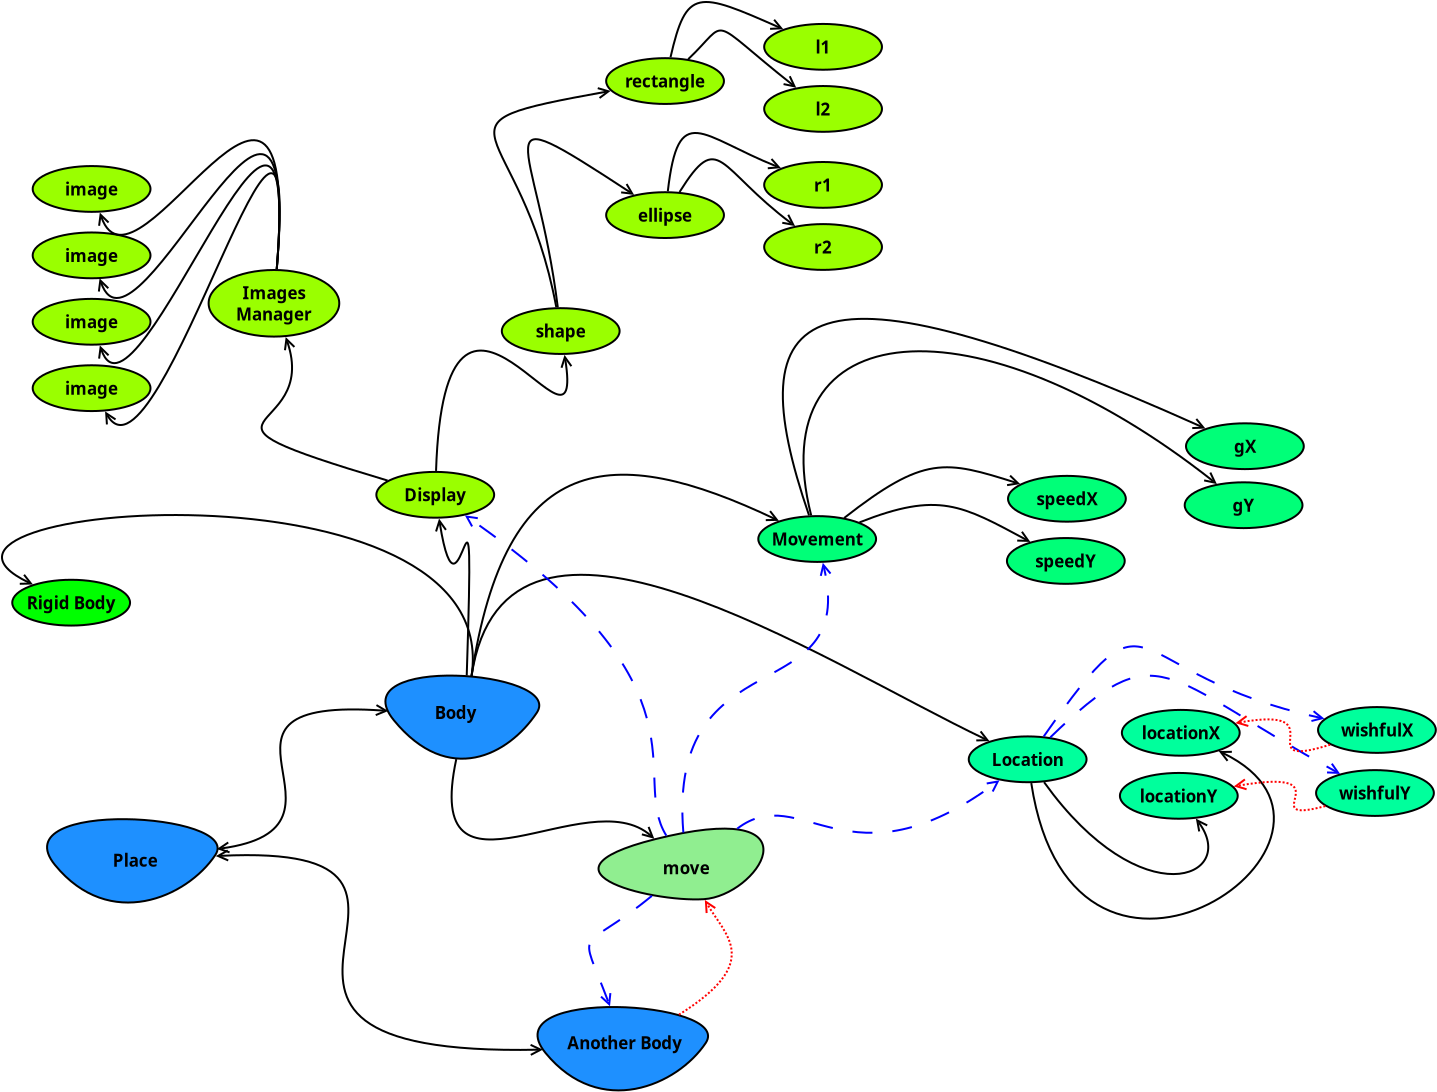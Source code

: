 <?xml version="1.0" encoding="UTF-8"?>
<dia:diagram xmlns:dia="http://www.lysator.liu.se/~alla/dia/">
  <dia:layer name="Background" visible="true" connectable="true" active="true">
    <dia:object type="Standard - Beziergon" version="0" id="O0">
      <dia:attribute name="obj_pos">
        <dia:point val="40.246,8.395"/>
      </dia:attribute>
      <dia:attribute name="obj_bb">
        <dia:rectangle val="39.77,6.106;47.563,10.362"/>
      </dia:attribute>
      <dia:attribute name="bez_points">
        <dia:point val="40.246,8.395"/>
        <dia:point val="37.52,5.069"/>
        <dia:point val="48.807,5.887"/>
        <dia:point val="47.389,8.013"/>
        <dia:point val="45.971,10.14"/>
        <dia:point val="42.972,11.721"/>
      </dia:attribute>
      <dia:attribute name="corner_types">
        <dia:enum val="0"/>
        <dia:enum val="0"/>
        <dia:enum val="0"/>
      </dia:attribute>
      <dia:attribute name="inner_color">
        <dia:color val="#1e90ffff"/>
      </dia:attribute>
      <dia:attribute name="show_background">
        <dia:boolean val="true"/>
      </dia:attribute>
    </dia:object>
    <dia:object type="Standard - Beziergon" version="0" id="O1">
      <dia:attribute name="obj_pos">
        <dia:point val="53.987,14.175"/>
      </dia:attribute>
      <dia:attribute name="obj_bb">
        <dia:rectangle val="50.426,13.758;58.771,17.399"/>
      </dia:attribute>
      <dia:attribute name="bez_points">
        <dia:point val="53.987,14.175"/>
        <dia:point val="61.566,12.485"/>
        <dia:point val="58.403,17.174"/>
        <dia:point val="55.731,17.337"/>
        <dia:point val="53.06,17.501"/>
        <dia:point val="46.408,15.865"/>
      </dia:attribute>
      <dia:attribute name="corner_types">
        <dia:enum val="0"/>
        <dia:enum val="0"/>
        <dia:enum val="0"/>
      </dia:attribute>
      <dia:attribute name="inner_color">
        <dia:color val="#90ee90ff"/>
      </dia:attribute>
      <dia:attribute name="show_background">
        <dia:boolean val="true"/>
      </dia:attribute>
    </dia:object>
    <dia:object type="Standard - Ellipse" version="0" id="O2">
      <dia:attribute name="obj_pos">
        <dia:point val="21.162,1.366"/>
      </dia:attribute>
      <dia:attribute name="obj_bb">
        <dia:rectangle val="21.112,1.316;27.101,3.706"/>
      </dia:attribute>
      <dia:attribute name="elem_corner">
        <dia:point val="21.162,1.366"/>
      </dia:attribute>
      <dia:attribute name="elem_width">
        <dia:real val="5.889"/>
      </dia:attribute>
      <dia:attribute name="elem_height">
        <dia:real val="2.29"/>
      </dia:attribute>
      <dia:attribute name="inner_color">
        <dia:color val="#00ff00ff"/>
      </dia:attribute>
    </dia:object>
    <dia:object type="Standard - Text" version="1" id="O3">
      <dia:attribute name="obj_pos">
        <dia:point val="43.335,8.005"/>
      </dia:attribute>
      <dia:attribute name="obj_bb">
        <dia:rectangle val="42.141,7.511;44.529,8.499"/>
      </dia:attribute>
      <dia:attribute name="text">
        <dia:composite type="text">
          <dia:attribute name="string">
            <dia:string>#Body#</dia:string>
          </dia:attribute>
          <dia:attribute name="font">
            <dia:font family="sans" style="80" name="Helvetica-Bold"/>
          </dia:attribute>
          <dia:attribute name="height">
            <dia:real val="1.058"/>
          </dia:attribute>
          <dia:attribute name="pos">
            <dia:point val="43.335,8.299"/>
          </dia:attribute>
          <dia:attribute name="color">
            <dia:color val="#000000ff"/>
          </dia:attribute>
          <dia:attribute name="alignment">
            <dia:enum val="1"/>
          </dia:attribute>
        </dia:composite>
      </dia:attribute>
      <dia:attribute name="valign">
        <dia:enum val="2"/>
      </dia:attribute>
      <dia:attribute name="fill_color">
        <dia:color val="#1e90ffff"/>
      </dia:attribute>
      <dia:attribute name="show_background">
        <dia:boolean val="true"/>
      </dia:attribute>
    </dia:object>
    <dia:object type="Standard - BezierLine" version="0" id="O4">
      <dia:attribute name="obj_pos">
        <dia:point val="43.818,8.204"/>
      </dia:attribute>
      <dia:attribute name="obj_bb">
        <dia:rectangle val="20.739,-1.907;44.241,6.236"/>
      </dia:attribute>
      <dia:attribute name="bez_points">
        <dia:point val="43.818,8.204"/>
        <dia:point val="45.527,-3.069"/>
        <dia:point val="15.7,-1.485"/>
        <dia:point val="24.107,2.511"/>
      </dia:attribute>
      <dia:attribute name="corner_types">
        <dia:enum val="0"/>
        <dia:enum val="0"/>
      </dia:attribute>
      <dia:attribute name="end_arrow">
        <dia:enum val="1"/>
      </dia:attribute>
      <dia:attribute name="end_arrow_length">
        <dia:real val="0.5"/>
      </dia:attribute>
      <dia:attribute name="end_arrow_width">
        <dia:real val="0.5"/>
      </dia:attribute>
      <dia:connections>
        <dia:connection handle="0" to="O0" connection="4"/>
        <dia:connection handle="3" to="O2" connection="8"/>
      </dia:connections>
    </dia:object>
    <dia:object type="Standard - Text" version="1" id="O5">
      <dia:attribute name="obj_pos">
        <dia:point val="24.107,2.511"/>
      </dia:attribute>
      <dia:attribute name="obj_bb">
        <dia:rectangle val="21.542,2.018;26.672,3.005"/>
      </dia:attribute>
      <dia:attribute name="text">
        <dia:composite type="text">
          <dia:attribute name="string">
            <dia:string>#Rigid Body#</dia:string>
          </dia:attribute>
          <dia:attribute name="font">
            <dia:font family="sans" style="80" name="Helvetica-Bold"/>
          </dia:attribute>
          <dia:attribute name="height">
            <dia:real val="1.058"/>
          </dia:attribute>
          <dia:attribute name="pos">
            <dia:point val="24.107,2.805"/>
          </dia:attribute>
          <dia:attribute name="color">
            <dia:color val="#000000ff"/>
          </dia:attribute>
          <dia:attribute name="alignment">
            <dia:enum val="1"/>
          </dia:attribute>
        </dia:composite>
      </dia:attribute>
      <dia:attribute name="valign">
        <dia:enum val="2"/>
      </dia:attribute>
      <dia:attribute name="fill_color">
        <dia:color val="#00ff00ff"/>
      </dia:attribute>
      <dia:attribute name="show_background">
        <dia:boolean val="true"/>
      </dia:attribute>
      <dia:connections>
        <dia:connection handle="0" to="O2" connection="8"/>
      </dia:connections>
    </dia:object>
    <dia:object type="Standard - Ellipse" version="0" id="O6">
      <dia:attribute name="obj_pos">
        <dia:point val="70.95,-3.829"/>
      </dia:attribute>
      <dia:attribute name="obj_bb">
        <dia:rectangle val="70.9,-3.879;76.889,-1.489"/>
      </dia:attribute>
      <dia:attribute name="elem_corner">
        <dia:point val="70.95,-3.829"/>
      </dia:attribute>
      <dia:attribute name="elem_width">
        <dia:real val="5.889"/>
      </dia:attribute>
      <dia:attribute name="elem_height">
        <dia:real val="2.29"/>
      </dia:attribute>
      <dia:attribute name="border_width">
        <dia:real val="0.1"/>
      </dia:attribute>
      <dia:attribute name="inner_color">
        <dia:color val="#00ff78ff"/>
      </dia:attribute>
    </dia:object>
    <dia:object type="Standard - Text" version="1" id="O7">
      <dia:attribute name="obj_pos">
        <dia:point val="73.895,-2.684"/>
      </dia:attribute>
      <dia:attribute name="obj_bb">
        <dia:rectangle val="72.133,-3.178;75.656,-2.19"/>
      </dia:attribute>
      <dia:attribute name="text">
        <dia:composite type="text">
          <dia:attribute name="string">
            <dia:string>#speedX#</dia:string>
          </dia:attribute>
          <dia:attribute name="font">
            <dia:font family="sans" style="80" name="Helvetica-Bold"/>
          </dia:attribute>
          <dia:attribute name="height">
            <dia:real val="1.058"/>
          </dia:attribute>
          <dia:attribute name="pos">
            <dia:point val="73.895,-2.39"/>
          </dia:attribute>
          <dia:attribute name="color">
            <dia:color val="#000000ff"/>
          </dia:attribute>
          <dia:attribute name="alignment">
            <dia:enum val="1"/>
          </dia:attribute>
        </dia:composite>
      </dia:attribute>
      <dia:attribute name="valign">
        <dia:enum val="2"/>
      </dia:attribute>
      <dia:attribute name="fill_color">
        <dia:color val="#00ff78ff"/>
      </dia:attribute>
      <dia:attribute name="show_background">
        <dia:boolean val="true"/>
      </dia:attribute>
      <dia:connections>
        <dia:connection handle="0" to="O6" connection="8"/>
      </dia:connections>
    </dia:object>
    <dia:object type="Standard - Ellipse" version="0" id="O8">
      <dia:attribute name="obj_pos">
        <dia:point val="79.849,-6.457"/>
      </dia:attribute>
      <dia:attribute name="obj_bb">
        <dia:rectangle val="79.799,-6.507;85.788,-4.117"/>
      </dia:attribute>
      <dia:attribute name="elem_corner">
        <dia:point val="79.849,-6.457"/>
      </dia:attribute>
      <dia:attribute name="elem_width">
        <dia:real val="5.889"/>
      </dia:attribute>
      <dia:attribute name="elem_height">
        <dia:real val="2.29"/>
      </dia:attribute>
      <dia:attribute name="inner_color">
        <dia:color val="#00ff78ff"/>
      </dia:attribute>
    </dia:object>
    <dia:object type="Standard - Text" version="1" id="O9">
      <dia:attribute name="obj_pos">
        <dia:point val="82.793,-5.312"/>
      </dia:attribute>
      <dia:attribute name="obj_bb">
        <dia:rectangle val="82.163,-5.806;83.423,-4.818"/>
      </dia:attribute>
      <dia:attribute name="text">
        <dia:composite type="text">
          <dia:attribute name="string">
            <dia:string>#gX#</dia:string>
          </dia:attribute>
          <dia:attribute name="font">
            <dia:font family="sans" style="80" name="Helvetica-Bold"/>
          </dia:attribute>
          <dia:attribute name="height">
            <dia:real val="1.058"/>
          </dia:attribute>
          <dia:attribute name="pos">
            <dia:point val="82.793,-5.018"/>
          </dia:attribute>
          <dia:attribute name="color">
            <dia:color val="#000000ff"/>
          </dia:attribute>
          <dia:attribute name="alignment">
            <dia:enum val="1"/>
          </dia:attribute>
        </dia:composite>
      </dia:attribute>
      <dia:attribute name="valign">
        <dia:enum val="2"/>
      </dia:attribute>
      <dia:attribute name="fill_color">
        <dia:color val="#00ff78ff"/>
      </dia:attribute>
      <dia:attribute name="show_background">
        <dia:boolean val="true"/>
      </dia:attribute>
      <dia:connections>
        <dia:connection handle="0" to="O8" connection="8"/>
      </dia:connections>
    </dia:object>
    <dia:object type="Standard - Ellipse" version="0" id="O10">
      <dia:attribute name="obj_pos">
        <dia:point val="76.643,7.872"/>
      </dia:attribute>
      <dia:attribute name="obj_bb">
        <dia:rectangle val="76.593,7.822;82.582,10.212"/>
      </dia:attribute>
      <dia:attribute name="elem_corner">
        <dia:point val="76.643,7.872"/>
      </dia:attribute>
      <dia:attribute name="elem_width">
        <dia:real val="5.889"/>
      </dia:attribute>
      <dia:attribute name="elem_height">
        <dia:real val="2.29"/>
      </dia:attribute>
      <dia:attribute name="inner_color">
        <dia:color val="#00ff9cff"/>
      </dia:attribute>
    </dia:object>
    <dia:object type="Standard - Text" version="1" id="O11">
      <dia:attribute name="obj_pos">
        <dia:point val="79.587,9.017"/>
      </dia:attribute>
      <dia:attribute name="obj_bb">
        <dia:rectangle val="77.347,8.523;81.827,9.511"/>
      </dia:attribute>
      <dia:attribute name="text">
        <dia:composite type="text">
          <dia:attribute name="string">
            <dia:string>#locationX#</dia:string>
          </dia:attribute>
          <dia:attribute name="font">
            <dia:font family="sans" style="80" name="Helvetica-Bold"/>
          </dia:attribute>
          <dia:attribute name="height">
            <dia:real val="1.058"/>
          </dia:attribute>
          <dia:attribute name="pos">
            <dia:point val="79.587,9.311"/>
          </dia:attribute>
          <dia:attribute name="color">
            <dia:color val="#000000ff"/>
          </dia:attribute>
          <dia:attribute name="alignment">
            <dia:enum val="1"/>
          </dia:attribute>
        </dia:composite>
      </dia:attribute>
      <dia:attribute name="valign">
        <dia:enum val="2"/>
      </dia:attribute>
      <dia:attribute name="fill_color">
        <dia:color val="#00ff9cff"/>
      </dia:attribute>
      <dia:attribute name="show_background">
        <dia:boolean val="true"/>
      </dia:attribute>
      <dia:connections>
        <dia:connection handle="0" to="O10" connection="8"/>
      </dia:connections>
    </dia:object>
    <dia:object type="Standard - Ellipse" version="0" id="O12">
      <dia:attribute name="obj_pos">
        <dia:point val="76.545,11.024"/>
      </dia:attribute>
      <dia:attribute name="obj_bb">
        <dia:rectangle val="76.495,10.974;82.483,13.364"/>
      </dia:attribute>
      <dia:attribute name="elem_corner">
        <dia:point val="76.545,11.024"/>
      </dia:attribute>
      <dia:attribute name="elem_width">
        <dia:real val="5.889"/>
      </dia:attribute>
      <dia:attribute name="elem_height">
        <dia:real val="2.29"/>
      </dia:attribute>
      <dia:attribute name="inner_color">
        <dia:color val="#00ff9cff"/>
      </dia:attribute>
    </dia:object>
    <dia:object type="Standard - Text" version="1" id="O13">
      <dia:attribute name="obj_pos">
        <dia:point val="79.489,12.169"/>
      </dia:attribute>
      <dia:attribute name="obj_bb">
        <dia:rectangle val="77.264,11.675;81.714,12.662"/>
      </dia:attribute>
      <dia:attribute name="text">
        <dia:composite type="text">
          <dia:attribute name="string">
            <dia:string>#locationY#</dia:string>
          </dia:attribute>
          <dia:attribute name="font">
            <dia:font family="sans" style="80" name="Helvetica-Bold"/>
          </dia:attribute>
          <dia:attribute name="height">
            <dia:real val="1.058"/>
          </dia:attribute>
          <dia:attribute name="pos">
            <dia:point val="79.489,12.463"/>
          </dia:attribute>
          <dia:attribute name="color">
            <dia:color val="#000000ff"/>
          </dia:attribute>
          <dia:attribute name="alignment">
            <dia:enum val="1"/>
          </dia:attribute>
        </dia:composite>
      </dia:attribute>
      <dia:attribute name="valign">
        <dia:enum val="2"/>
      </dia:attribute>
      <dia:attribute name="fill_color">
        <dia:color val="#00ff9cff"/>
      </dia:attribute>
      <dia:attribute name="show_background">
        <dia:boolean val="true"/>
      </dia:attribute>
      <dia:connections>
        <dia:connection handle="0" to="O12" connection="8"/>
      </dia:connections>
    </dia:object>
    <dia:object type="Standard - Ellipse" version="0" id="O14">
      <dia:attribute name="obj_pos">
        <dia:point val="70.896,-0.721"/>
      </dia:attribute>
      <dia:attribute name="obj_bb">
        <dia:rectangle val="70.846,-0.771;76.835,1.619"/>
      </dia:attribute>
      <dia:attribute name="elem_corner">
        <dia:point val="70.896,-0.721"/>
      </dia:attribute>
      <dia:attribute name="elem_width">
        <dia:real val="5.889"/>
      </dia:attribute>
      <dia:attribute name="elem_height">
        <dia:real val="2.29"/>
      </dia:attribute>
      <dia:attribute name="border_width">
        <dia:real val="0.1"/>
      </dia:attribute>
      <dia:attribute name="inner_color">
        <dia:color val="#00ff78ff"/>
      </dia:attribute>
    </dia:object>
    <dia:object type="Standard - Text" version="1" id="O15">
      <dia:attribute name="obj_pos">
        <dia:point val="73.84,0.424"/>
      </dia:attribute>
      <dia:attribute name="obj_bb">
        <dia:rectangle val="72.094,-0.07;75.587,0.918"/>
      </dia:attribute>
      <dia:attribute name="text">
        <dia:composite type="text">
          <dia:attribute name="string">
            <dia:string>#speedY#</dia:string>
          </dia:attribute>
          <dia:attribute name="font">
            <dia:font family="sans" style="80" name="Helvetica-Bold"/>
          </dia:attribute>
          <dia:attribute name="height">
            <dia:real val="1.058"/>
          </dia:attribute>
          <dia:attribute name="pos">
            <dia:point val="73.84,0.718"/>
          </dia:attribute>
          <dia:attribute name="color">
            <dia:color val="#000000ff"/>
          </dia:attribute>
          <dia:attribute name="alignment">
            <dia:enum val="1"/>
          </dia:attribute>
        </dia:composite>
      </dia:attribute>
      <dia:attribute name="valign">
        <dia:enum val="2"/>
      </dia:attribute>
      <dia:attribute name="fill_color">
        <dia:color val="#00ff78ff"/>
      </dia:attribute>
      <dia:attribute name="show_background">
        <dia:boolean val="true"/>
      </dia:attribute>
      <dia:connections>
        <dia:connection handle="0" to="O14" connection="8"/>
      </dia:connections>
    </dia:object>
    <dia:object type="Standard - BezierLine" version="0" id="O16">
      <dia:attribute name="obj_pos">
        <dia:point val="61.408,-0.671"/>
      </dia:attribute>
      <dia:attribute name="obj_bb">
        <dia:rectangle val="63.459,-2.419;72.135,-0.458"/>
      </dia:attribute>
      <dia:attribute name="bez_points">
        <dia:point val="61.408,-0.671"/>
        <dia:point val="65.382,-2.237"/>
        <dia:point val="70.399,-1.419"/>
        <dia:point val="73.84,0.424"/>
      </dia:attribute>
      <dia:attribute name="corner_types">
        <dia:enum val="0"/>
        <dia:enum val="0"/>
      </dia:attribute>
      <dia:attribute name="end_arrow">
        <dia:enum val="1"/>
      </dia:attribute>
      <dia:attribute name="end_arrow_length">
        <dia:real val="0.5"/>
      </dia:attribute>
      <dia:attribute name="end_arrow_width">
        <dia:real val="0.5"/>
      </dia:attribute>
      <dia:connections>
        <dia:connection handle="0" to="O22" connection="8"/>
        <dia:connection handle="3" to="O14" connection="8"/>
      </dia:connections>
    </dia:object>
    <dia:object type="Standard - BezierLine" version="0" id="O17">
      <dia:attribute name="obj_pos">
        <dia:point val="61.408,-0.671"/>
      </dia:attribute>
      <dia:attribute name="obj_bb">
        <dia:rectangle val="62.689,-4.295;71.624,-1.657"/>
      </dia:attribute>
      <dia:attribute name="bez_points">
        <dia:point val="61.408,-0.671"/>
        <dia:point val="65.437,-3.819"/>
        <dia:point val="70.126,-3.873"/>
        <dia:point val="73.895,-2.684"/>
      </dia:attribute>
      <dia:attribute name="corner_types">
        <dia:enum val="0"/>
        <dia:enum val="0"/>
      </dia:attribute>
      <dia:attribute name="end_arrow">
        <dia:enum val="1"/>
      </dia:attribute>
      <dia:attribute name="end_arrow_length">
        <dia:real val="0.5"/>
      </dia:attribute>
      <dia:attribute name="end_arrow_width">
        <dia:real val="0.5"/>
      </dia:attribute>
      <dia:connections>
        <dia:connection handle="0" to="O22" connection="8"/>
        <dia:connection handle="3" to="O6" connection="8"/>
      </dia:connections>
    </dia:object>
    <dia:object type="Standard - Ellipse" version="0" id="O18">
      <dia:attribute name="obj_pos">
        <dia:point val="79.784,-3.507"/>
      </dia:attribute>
      <dia:attribute name="obj_bb">
        <dia:rectangle val="79.734,-3.557;85.722,-1.167"/>
      </dia:attribute>
      <dia:attribute name="elem_corner">
        <dia:point val="79.784,-3.507"/>
      </dia:attribute>
      <dia:attribute name="elem_width">
        <dia:real val="5.889"/>
      </dia:attribute>
      <dia:attribute name="elem_height">
        <dia:real val="2.29"/>
      </dia:attribute>
      <dia:attribute name="inner_color">
        <dia:color val="#00ff78ff"/>
      </dia:attribute>
    </dia:object>
    <dia:object type="Standard - Text" version="1" id="O19">
      <dia:attribute name="obj_pos">
        <dia:point val="82.728,-2.362"/>
      </dia:attribute>
      <dia:attribute name="obj_bb">
        <dia:rectangle val="82.113,-2.856;83.343,-1.868"/>
      </dia:attribute>
      <dia:attribute name="text">
        <dia:composite type="text">
          <dia:attribute name="string">
            <dia:string>#gY#</dia:string>
          </dia:attribute>
          <dia:attribute name="font">
            <dia:font family="sans" style="80" name="Helvetica-Bold"/>
          </dia:attribute>
          <dia:attribute name="height">
            <dia:real val="1.058"/>
          </dia:attribute>
          <dia:attribute name="pos">
            <dia:point val="82.728,-2.068"/>
          </dia:attribute>
          <dia:attribute name="color">
            <dia:color val="#000000ff"/>
          </dia:attribute>
          <dia:attribute name="alignment">
            <dia:enum val="1"/>
          </dia:attribute>
        </dia:composite>
      </dia:attribute>
      <dia:attribute name="valign">
        <dia:enum val="2"/>
      </dia:attribute>
      <dia:attribute name="fill_color">
        <dia:color val="#00ff78ff"/>
      </dia:attribute>
      <dia:attribute name="show_background">
        <dia:boolean val="true"/>
      </dia:attribute>
      <dia:connections>
        <dia:connection handle="0" to="O18" connection="8"/>
      </dia:connections>
    </dia:object>
    <dia:object type="Standard - BezierLine" version="0" id="O20">
      <dia:attribute name="obj_pos">
        <dia:point val="61.408,-0.671"/>
      </dia:attribute>
      <dia:attribute name="obj_bb">
        <dia:rectangle val="59.644,-11.712;80.888,-1.79"/>
      </dia:attribute>
      <dia:attribute name="bez_points">
        <dia:point val="61.408,-0.671"/>
        <dia:point val="57.749,-11.316"/>
        <dia:point val="62.547,-14.396"/>
        <dia:point val="82.793,-5.312"/>
      </dia:attribute>
      <dia:attribute name="corner_types">
        <dia:enum val="0"/>
        <dia:enum val="0"/>
      </dia:attribute>
      <dia:attribute name="end_arrow">
        <dia:enum val="1"/>
      </dia:attribute>
      <dia:attribute name="end_arrow_length">
        <dia:real val="0.5"/>
      </dia:attribute>
      <dia:attribute name="end_arrow_width">
        <dia:real val="0.5"/>
      </dia:attribute>
      <dia:connections>
        <dia:connection handle="0" to="O22" connection="8"/>
        <dia:connection handle="3" to="O8" connection="8"/>
      </dia:connections>
    </dia:object>
    <dia:object type="Standard - BezierLine" version="0" id="O21">
      <dia:attribute name="obj_pos">
        <dia:point val="61.408,-0.671"/>
      </dia:attribute>
      <dia:attribute name="obj_bb">
        <dia:rectangle val="60.675,-10.089;81.46,-1.798"/>
      </dia:attribute>
      <dia:attribute name="bez_points">
        <dia:point val="61.408,-0.671"/>
        <dia:point val="58.839,-10.798"/>
        <dia:point val="70.671,-11.888"/>
        <dia:point val="82.728,-2.362"/>
      </dia:attribute>
      <dia:attribute name="corner_types">
        <dia:enum val="0"/>
        <dia:enum val="0"/>
      </dia:attribute>
      <dia:attribute name="end_arrow">
        <dia:enum val="1"/>
      </dia:attribute>
      <dia:attribute name="end_arrow_length">
        <dia:real val="0.5"/>
      </dia:attribute>
      <dia:attribute name="end_arrow_width">
        <dia:real val="0.5"/>
      </dia:attribute>
      <dia:connections>
        <dia:connection handle="0" to="O22" connection="8"/>
        <dia:connection handle="3" to="O18" connection="8"/>
      </dia:connections>
    </dia:object>
    <dia:object type="Standard - Ellipse" version="0" id="O22">
      <dia:attribute name="obj_pos">
        <dia:point val="58.464,-1.817"/>
      </dia:attribute>
      <dia:attribute name="obj_bb">
        <dia:rectangle val="58.414,-1.867;64.403,0.524"/>
      </dia:attribute>
      <dia:attribute name="elem_corner">
        <dia:point val="58.464,-1.817"/>
      </dia:attribute>
      <dia:attribute name="elem_width">
        <dia:real val="5.889"/>
      </dia:attribute>
      <dia:attribute name="elem_height">
        <dia:real val="2.29"/>
      </dia:attribute>
      <dia:attribute name="inner_color">
        <dia:color val="#00ff78ff"/>
      </dia:attribute>
    </dia:object>
    <dia:object type="Standard - Text" version="1" id="O23">
      <dia:attribute name="obj_pos">
        <dia:point val="61.408,-0.671"/>
      </dia:attribute>
      <dia:attribute name="obj_bb">
        <dia:rectangle val="58.9,-1.165;63.917,-0.178"/>
      </dia:attribute>
      <dia:attribute name="text">
        <dia:composite type="text">
          <dia:attribute name="string">
            <dia:string>#Movement#</dia:string>
          </dia:attribute>
          <dia:attribute name="font">
            <dia:font family="sans" style="80" name="Helvetica-Bold"/>
          </dia:attribute>
          <dia:attribute name="height">
            <dia:real val="1.058"/>
          </dia:attribute>
          <dia:attribute name="pos">
            <dia:point val="61.408,-0.378"/>
          </dia:attribute>
          <dia:attribute name="color">
            <dia:color val="#000000ff"/>
          </dia:attribute>
          <dia:attribute name="alignment">
            <dia:enum val="1"/>
          </dia:attribute>
        </dia:composite>
      </dia:attribute>
      <dia:attribute name="valign">
        <dia:enum val="2"/>
      </dia:attribute>
      <dia:attribute name="fill_color">
        <dia:color val="#00ff78ff"/>
      </dia:attribute>
      <dia:attribute name="show_background">
        <dia:boolean val="true"/>
      </dia:attribute>
      <dia:connections>
        <dia:connection handle="0" to="O22" connection="8"/>
      </dia:connections>
    </dia:object>
    <dia:object type="Standard - Ellipse" version="0" id="O24">
      <dia:attribute name="obj_pos">
        <dia:point val="68.987,9.198"/>
      </dia:attribute>
      <dia:attribute name="obj_bb">
        <dia:rectangle val="68.938,9.148;74.926,11.538"/>
      </dia:attribute>
      <dia:attribute name="elem_corner">
        <dia:point val="68.987,9.198"/>
      </dia:attribute>
      <dia:attribute name="elem_width">
        <dia:real val="5.889"/>
      </dia:attribute>
      <dia:attribute name="elem_height">
        <dia:real val="2.29"/>
      </dia:attribute>
      <dia:attribute name="inner_color">
        <dia:color val="#00ff9cff"/>
      </dia:attribute>
    </dia:object>
    <dia:object type="Standard - Text" version="1" id="O25">
      <dia:attribute name="obj_pos">
        <dia:point val="71.932,10.343"/>
      </dia:attribute>
      <dia:attribute name="obj_bb">
        <dia:rectangle val="69.893,9.849;73.971,10.836"/>
      </dia:attribute>
      <dia:attribute name="text">
        <dia:composite type="text">
          <dia:attribute name="string">
            <dia:string>#Location#</dia:string>
          </dia:attribute>
          <dia:attribute name="font">
            <dia:font family="sans" style="80" name="Helvetica-Bold"/>
          </dia:attribute>
          <dia:attribute name="height">
            <dia:real val="1.058"/>
          </dia:attribute>
          <dia:attribute name="pos">
            <dia:point val="71.932,10.636"/>
          </dia:attribute>
          <dia:attribute name="color">
            <dia:color val="#000000ff"/>
          </dia:attribute>
          <dia:attribute name="alignment">
            <dia:enum val="1"/>
          </dia:attribute>
        </dia:composite>
      </dia:attribute>
      <dia:attribute name="valign">
        <dia:enum val="2"/>
      </dia:attribute>
      <dia:attribute name="fill_color">
        <dia:color val="#00ff9cff"/>
      </dia:attribute>
      <dia:attribute name="show_background">
        <dia:boolean val="true"/>
      </dia:attribute>
      <dia:connections>
        <dia:connection handle="0" to="O24" connection="8"/>
      </dia:connections>
    </dia:object>
    <dia:object type="Standard - BezierLine" version="0" id="O26">
      <dia:attribute name="obj_pos">
        <dia:point val="43.818,8.204"/>
      </dia:attribute>
      <dia:attribute name="obj_bb">
        <dia:rectangle val="44.068,-3.911;59.565,6.233"/>
      </dia:attribute>
      <dia:attribute name="bez_points">
        <dia:point val="43.818,8.204"/>
        <dia:point val="45.527,-3.069"/>
        <dia:point val="53.001,-4.668"/>
        <dia:point val="61.408,-0.671"/>
      </dia:attribute>
      <dia:attribute name="corner_types">
        <dia:enum val="0"/>
        <dia:enum val="0"/>
      </dia:attribute>
      <dia:attribute name="end_arrow">
        <dia:enum val="1"/>
      </dia:attribute>
      <dia:attribute name="end_arrow_length">
        <dia:real val="0.5"/>
      </dia:attribute>
      <dia:attribute name="end_arrow_width">
        <dia:real val="0.5"/>
      </dia:attribute>
      <dia:connections>
        <dia:connection handle="0" to="O0" connection="4"/>
        <dia:connection handle="3" to="O22" connection="8"/>
      </dia:connections>
    </dia:object>
    <dia:object type="Standard - BezierLine" version="0" id="O27">
      <dia:attribute name="obj_pos">
        <dia:point val="43.818,8.204"/>
      </dia:attribute>
      <dia:attribute name="obj_bb">
        <dia:rectangle val="44.069,1.07;70.089,9.502"/>
      </dia:attribute>
      <dia:attribute name="bez_points">
        <dia:point val="43.818,8.204"/>
        <dia:point val="45.527,-3.069"/>
        <dia:point val="63.525,6.346"/>
        <dia:point val="71.932,10.343"/>
      </dia:attribute>
      <dia:attribute name="corner_types">
        <dia:enum val="0"/>
        <dia:enum val="0"/>
      </dia:attribute>
      <dia:attribute name="end_arrow">
        <dia:enum val="1"/>
      </dia:attribute>
      <dia:attribute name="end_arrow_length">
        <dia:real val="0.5"/>
      </dia:attribute>
      <dia:attribute name="end_arrow_width">
        <dia:real val="0.5"/>
      </dia:attribute>
      <dia:connections>
        <dia:connection handle="0" to="O0" connection="4"/>
        <dia:connection handle="3" to="O24" connection="8"/>
      </dia:connections>
    </dia:object>
    <dia:object type="Standard - BezierLine" version="0" id="O28">
      <dia:attribute name="obj_pos">
        <dia:point val="71.932,10.343"/>
      </dia:attribute>
      <dia:attribute name="obj_bb">
        <dia:rectangle val="72.055,9.862;84.194,18.356"/>
      </dia:attribute>
      <dia:attribute name="bez_points">
        <dia:point val="71.932,10.343"/>
        <dia:point val="74.052,24.317"/>
        <dia:point val="88.501,13.302"/>
        <dia:point val="79.587,9.017"/>
      </dia:attribute>
      <dia:attribute name="corner_types">
        <dia:enum val="0"/>
        <dia:enum val="0"/>
      </dia:attribute>
      <dia:attribute name="end_arrow">
        <dia:enum val="1"/>
      </dia:attribute>
      <dia:attribute name="end_arrow_length">
        <dia:real val="0.5"/>
      </dia:attribute>
      <dia:attribute name="end_arrow_width">
        <dia:real val="0.5"/>
      </dia:attribute>
      <dia:connections>
        <dia:connection handle="0" to="O24" connection="8"/>
        <dia:connection handle="3" to="O10" connection="8"/>
      </dia:connections>
    </dia:object>
    <dia:object type="Standard - BezierLine" version="0" id="O29">
      <dia:attribute name="obj_pos">
        <dia:point val="71.932,10.343"/>
      </dia:attribute>
      <dia:attribute name="obj_bb">
        <dia:rectangle val="72.682,11.416;80.932,16.108"/>
      </dia:attribute>
      <dia:attribute name="bez_points">
        <dia:point val="71.932,10.343"/>
        <dia:point val="76.833,17.174"/>
        <dia:point val="81.686,15.102"/>
        <dia:point val="79.489,12.169"/>
      </dia:attribute>
      <dia:attribute name="corner_types">
        <dia:enum val="0"/>
        <dia:enum val="0"/>
      </dia:attribute>
      <dia:attribute name="end_arrow">
        <dia:enum val="1"/>
      </dia:attribute>
      <dia:attribute name="end_arrow_length">
        <dia:real val="0.5"/>
      </dia:attribute>
      <dia:attribute name="end_arrow_width">
        <dia:real val="0.5"/>
      </dia:attribute>
      <dia:connections>
        <dia:connection handle="0" to="O24" connection="8"/>
        <dia:connection handle="3" to="O12" connection="8"/>
      </dia:connections>
    </dia:object>
    <dia:object type="Standard - Text" version="1" id="O30">
      <dia:attribute name="obj_pos">
        <dia:point val="54.859,15.756"/>
      </dia:attribute>
      <dia:attribute name="obj_bb">
        <dia:rectangle val="53.563,15.262;56.155,16.25"/>
      </dia:attribute>
      <dia:attribute name="text">
        <dia:composite type="text">
          <dia:attribute name="string">
            <dia:string>#move#</dia:string>
          </dia:attribute>
          <dia:attribute name="font">
            <dia:font family="sans" style="80" name="Helvetica-Bold"/>
          </dia:attribute>
          <dia:attribute name="height">
            <dia:real val="1.058"/>
          </dia:attribute>
          <dia:attribute name="pos">
            <dia:point val="54.859,16.05"/>
          </dia:attribute>
          <dia:attribute name="color">
            <dia:color val="#000000ff"/>
          </dia:attribute>
          <dia:attribute name="alignment">
            <dia:enum val="1"/>
          </dia:attribute>
        </dia:composite>
      </dia:attribute>
      <dia:attribute name="valign">
        <dia:enum val="2"/>
      </dia:attribute>
      <dia:attribute name="fill_color">
        <dia:color val="#90ee90ff"/>
      </dia:attribute>
      <dia:attribute name="show_background">
        <dia:boolean val="true"/>
      </dia:attribute>
      <dia:connections>
        <dia:connection handle="0" to="O1" connection="4"/>
      </dia:connections>
    </dia:object>
    <dia:object type="Standard - BezierLine" version="0" id="O31">
      <dia:attribute name="obj_pos">
        <dia:point val="43.818,8.204"/>
      </dia:attribute>
      <dia:attribute name="obj_bb">
        <dia:rectangle val="43.08,10.274;53.335,14.412"/>
      </dia:attribute>
      <dia:attribute name="bez_points">
        <dia:point val="43.818,8.204"/>
        <dia:point val="42.092,16.282"/>
        <dia:point val="51.533,12.757"/>
        <dia:point val="54.859,15.756"/>
      </dia:attribute>
      <dia:attribute name="corner_types">
        <dia:enum val="0"/>
        <dia:enum val="0"/>
      </dia:attribute>
      <dia:attribute name="end_arrow">
        <dia:enum val="1"/>
      </dia:attribute>
      <dia:attribute name="end_arrow_length">
        <dia:real val="0.5"/>
      </dia:attribute>
      <dia:attribute name="end_arrow_width">
        <dia:real val="0.5"/>
      </dia:attribute>
      <dia:connections>
        <dia:connection handle="0" to="O0" connection="4"/>
        <dia:connection handle="3" to="O1" connection="4"/>
      </dia:connections>
    </dia:object>
    <dia:object type="Standard - BezierLine" version="0" id="O32">
      <dia:attribute name="obj_pos">
        <dia:point val="54.859,15.756"/>
      </dia:attribute>
      <dia:attribute name="obj_bb">
        <dia:rectangle val="54.617,0.455;61.963,14.057"/>
      </dia:attribute>
      <dia:attribute name="bez_points">
        <dia:point val="54.859,15.756"/>
        <dia:point val="54.046,5.783"/>
        <dia:point val="63.196,6.864"/>
        <dia:point val="61.408,-0.671"/>
      </dia:attribute>
      <dia:attribute name="corner_types">
        <dia:enum val="0"/>
        <dia:enum val="0"/>
      </dia:attribute>
      <dia:attribute name="line_color">
        <dia:color val="#0000ffff"/>
      </dia:attribute>
      <dia:attribute name="line_style">
        <dia:enum val="1"/>
      </dia:attribute>
      <dia:attribute name="end_arrow">
        <dia:enum val="1"/>
      </dia:attribute>
      <dia:attribute name="end_arrow_length">
        <dia:real val="0.5"/>
      </dia:attribute>
      <dia:attribute name="end_arrow_width">
        <dia:real val="0.5"/>
      </dia:attribute>
      <dia:connections>
        <dia:connection handle="0" to="O1" connection="4"/>
        <dia:connection handle="3" to="O22" connection="8"/>
      </dia:connections>
    </dia:object>
    <dia:object type="Standard - BezierLine" version="0" id="O33">
      <dia:attribute name="obj_pos">
        <dia:point val="54.859,15.756"/>
      </dia:attribute>
      <dia:attribute name="obj_bb">
        <dia:rectangle val="57.342,11.317;70.595,14.033"/>
      </dia:attribute>
      <dia:attribute name="bez_points">
        <dia:point val="54.859,15.756"/>
        <dia:point val="58.076,13.302"/>
        <dia:point val="64.347,15.974"/>
        <dia:point val="71.932,10.343"/>
      </dia:attribute>
      <dia:attribute name="corner_types">
        <dia:enum val="0"/>
        <dia:enum val="0"/>
      </dia:attribute>
      <dia:attribute name="line_color">
        <dia:color val="#0000ffff"/>
      </dia:attribute>
      <dia:attribute name="line_style">
        <dia:enum val="1"/>
      </dia:attribute>
      <dia:attribute name="end_arrow">
        <dia:enum val="1"/>
      </dia:attribute>
      <dia:attribute name="end_arrow_length">
        <dia:real val="0.5"/>
      </dia:attribute>
      <dia:attribute name="end_arrow_width">
        <dia:real val="0.5"/>
      </dia:attribute>
      <dia:connections>
        <dia:connection handle="0" to="O1" connection="4"/>
        <dia:connection handle="3" to="O24" connection="8"/>
      </dia:connections>
    </dia:object>
    <dia:object type="Standard - Beziergon" version="0" id="O34">
      <dia:attribute name="obj_pos">
        <dia:point val="47.825,25.025"/>
      </dia:attribute>
      <dia:attribute name="obj_bb">
        <dia:rectangle val="47.375,22.679;56.003,26.948"/>
      </dia:attribute>
      <dia:attribute name="bez_points">
        <dia:point val="47.825,25.025"/>
        <dia:point val="45.099,21.699"/>
        <dia:point val="57.255,22.396"/>
        <dia:point val="55.837,24.523"/>
        <dia:point val="54.42,26.649"/>
        <dia:point val="50.552,28.351"/>
      </dia:attribute>
      <dia:attribute name="corner_types">
        <dia:enum val="0"/>
        <dia:enum val="0"/>
        <dia:enum val="0"/>
      </dia:attribute>
      <dia:attribute name="inner_color">
        <dia:color val="#1e90ffff"/>
      </dia:attribute>
      <dia:attribute name="show_background">
        <dia:boolean val="true"/>
      </dia:attribute>
    </dia:object>
    <dia:object type="Standard - Text" version="1" id="O35">
      <dia:attribute name="obj_pos">
        <dia:point val="51.783,24.514"/>
      </dia:attribute>
      <dia:attribute name="obj_bb">
        <dia:rectangle val="48.522,24.02;55.045,25.008"/>
      </dia:attribute>
      <dia:attribute name="text">
        <dia:composite type="text">
          <dia:attribute name="string">
            <dia:string>#Another Body#</dia:string>
          </dia:attribute>
          <dia:attribute name="font">
            <dia:font family="sans" style="80" name="Helvetica-Bold"/>
          </dia:attribute>
          <dia:attribute name="height">
            <dia:real val="1.058"/>
          </dia:attribute>
          <dia:attribute name="pos">
            <dia:point val="51.783,24.808"/>
          </dia:attribute>
          <dia:attribute name="color">
            <dia:color val="#000000ff"/>
          </dia:attribute>
          <dia:attribute name="alignment">
            <dia:enum val="1"/>
          </dia:attribute>
        </dia:composite>
      </dia:attribute>
      <dia:attribute name="valign">
        <dia:enum val="2"/>
      </dia:attribute>
      <dia:attribute name="fill_color">
        <dia:color val="#1e90ffff"/>
      </dia:attribute>
      <dia:attribute name="show_background">
        <dia:boolean val="true"/>
      </dia:attribute>
    </dia:object>
    <dia:object type="Standard - BezierLine" version="0" id="O36">
      <dia:attribute name="obj_pos">
        <dia:point val="51.831,24.774"/>
      </dia:attribute>
      <dia:attribute name="obj_bb">
        <dia:rectangle val="54.428,17.307;57.174,23.179"/>
      </dia:attribute>
      <dia:attribute name="bez_points">
        <dia:point val="51.831,24.774"/>
        <dia:point val="56.059,22.136"/>
        <dia:point val="55.895,17.555"/>
        <dia:point val="54.859,15.756"/>
      </dia:attribute>
      <dia:attribute name="corner_types">
        <dia:enum val="0"/>
        <dia:enum val="0"/>
      </dia:attribute>
      <dia:attribute name="line_color">
        <dia:color val="#ff0000ff"/>
      </dia:attribute>
      <dia:attribute name="line_style">
        <dia:enum val="4"/>
      </dia:attribute>
      <dia:attribute name="end_arrow">
        <dia:enum val="1"/>
      </dia:attribute>
      <dia:attribute name="end_arrow_length">
        <dia:real val="0.5"/>
      </dia:attribute>
      <dia:attribute name="end_arrow_width">
        <dia:real val="0.5"/>
      </dia:attribute>
      <dia:connections>
        <dia:connection handle="0" to="O34" connection="4"/>
        <dia:connection handle="3" to="O1" connection="4"/>
      </dia:connections>
    </dia:object>
    <dia:object type="Standard - BezierLine" version="0" id="O37">
      <dia:attribute name="obj_pos">
        <dia:point val="54.859,15.756"/>
      </dia:attribute>
      <dia:attribute name="obj_bb">
        <dia:rectangle val="49.975,17.098;53.215,22.757"/>
      </dia:attribute>
      <dia:attribute name="bez_points">
        <dia:point val="54.859,15.756"/>
        <dia:point val="51.151,18.809"/>
        <dia:point val="50.224,20.5"/>
        <dia:point val="51.831,24.774"/>
      </dia:attribute>
      <dia:attribute name="corner_types">
        <dia:enum val="0"/>
        <dia:enum val="0"/>
      </dia:attribute>
      <dia:attribute name="line_color">
        <dia:color val="#0000ffff"/>
      </dia:attribute>
      <dia:attribute name="line_style">
        <dia:enum val="1"/>
      </dia:attribute>
      <dia:attribute name="end_arrow">
        <dia:enum val="1"/>
      </dia:attribute>
      <dia:attribute name="end_arrow_length">
        <dia:real val="0.5"/>
      </dia:attribute>
      <dia:attribute name="end_arrow_width">
        <dia:real val="0.5"/>
      </dia:attribute>
      <dia:connections>
        <dia:connection handle="0" to="O1" connection="4"/>
        <dia:connection handle="3" to="O34" connection="4"/>
      </dia:connections>
    </dia:object>
    <dia:object type="Standard - Ellipse" version="0" id="O38">
      <dia:attribute name="obj_pos">
        <dia:point val="45.64,-12.215"/>
      </dia:attribute>
      <dia:attribute name="obj_bb">
        <dia:rectangle val="45.59,-12.265;51.579,-9.875"/>
      </dia:attribute>
      <dia:attribute name="elem_corner">
        <dia:point val="45.64,-12.215"/>
      </dia:attribute>
      <dia:attribute name="elem_width">
        <dia:real val="5.889"/>
      </dia:attribute>
      <dia:attribute name="elem_height">
        <dia:real val="2.29"/>
      </dia:attribute>
      <dia:attribute name="inner_color">
        <dia:color val="#9aff00ff"/>
      </dia:attribute>
    </dia:object>
    <dia:object type="Standard - Text" version="1" id="O39">
      <dia:attribute name="obj_pos">
        <dia:point val="48.585,-11.07"/>
      </dia:attribute>
      <dia:attribute name="obj_bb">
        <dia:rectangle val="47.153,-11.563;50.016,-10.576"/>
      </dia:attribute>
      <dia:attribute name="text">
        <dia:composite type="text">
          <dia:attribute name="string">
            <dia:string>#shape#</dia:string>
          </dia:attribute>
          <dia:attribute name="font">
            <dia:font family="sans" style="80" name="Helvetica-Bold"/>
          </dia:attribute>
          <dia:attribute name="height">
            <dia:real val="1.058"/>
          </dia:attribute>
          <dia:attribute name="pos">
            <dia:point val="48.585,-10.776"/>
          </dia:attribute>
          <dia:attribute name="color">
            <dia:color val="#000000ff"/>
          </dia:attribute>
          <dia:attribute name="alignment">
            <dia:enum val="1"/>
          </dia:attribute>
        </dia:composite>
      </dia:attribute>
      <dia:attribute name="valign">
        <dia:enum val="2"/>
      </dia:attribute>
      <dia:attribute name="fill_color">
        <dia:color val="#9aff00ff"/>
      </dia:attribute>
      <dia:attribute name="show_background">
        <dia:boolean val="true"/>
      </dia:attribute>
      <dia:connections>
        <dia:connection handle="0" to="O38" connection="8"/>
      </dia:connections>
    </dia:object>
    <dia:object type="Standard - Ellipse" version="0" id="O40">
      <dia:attribute name="obj_pos">
        <dia:point val="22.184,-9.359"/>
      </dia:attribute>
      <dia:attribute name="obj_bb">
        <dia:rectangle val="22.134,-9.409;28.123,-7.019"/>
      </dia:attribute>
      <dia:attribute name="elem_corner">
        <dia:point val="22.184,-9.359"/>
      </dia:attribute>
      <dia:attribute name="elem_width">
        <dia:real val="5.889"/>
      </dia:attribute>
      <dia:attribute name="elem_height">
        <dia:real val="2.29"/>
      </dia:attribute>
      <dia:attribute name="inner_color">
        <dia:color val="#9aff00ff"/>
      </dia:attribute>
    </dia:object>
    <dia:object type="Standard - Text" version="1" id="O41">
      <dia:attribute name="obj_pos">
        <dia:point val="25.129,-8.214"/>
      </dia:attribute>
      <dia:attribute name="obj_bb">
        <dia:rectangle val="23.665,-8.708;26.592,-7.72"/>
      </dia:attribute>
      <dia:attribute name="text">
        <dia:composite type="text">
          <dia:attribute name="string">
            <dia:string>#image#</dia:string>
          </dia:attribute>
          <dia:attribute name="font">
            <dia:font family="sans" style="80" name="Helvetica-Bold"/>
          </dia:attribute>
          <dia:attribute name="height">
            <dia:real val="1.058"/>
          </dia:attribute>
          <dia:attribute name="pos">
            <dia:point val="25.129,-7.92"/>
          </dia:attribute>
          <dia:attribute name="color">
            <dia:color val="#000000ff"/>
          </dia:attribute>
          <dia:attribute name="alignment">
            <dia:enum val="1"/>
          </dia:attribute>
        </dia:composite>
      </dia:attribute>
      <dia:attribute name="valign">
        <dia:enum val="2"/>
      </dia:attribute>
      <dia:attribute name="fill_color">
        <dia:color val="#9aff00ff"/>
      </dia:attribute>
      <dia:attribute name="show_background">
        <dia:boolean val="true"/>
      </dia:attribute>
      <dia:connections>
        <dia:connection handle="0" to="O40" connection="8"/>
      </dia:connections>
    </dia:object>
    <dia:object type="Standard - BezierLine" version="0" id="O42">
      <dia:attribute name="obj_pos">
        <dia:point val="42.312,-2.883"/>
      </dia:attribute>
      <dia:attribute name="obj_bb">
        <dia:rectangle val="42.299,-10.153;48.935,-4.026"/>
      </dia:attribute>
      <dia:attribute name="bez_points">
        <dia:point val="42.312,-2.883"/>
        <dia:point val="42.754,-16.394"/>
        <dia:point val="49.656,-4.361"/>
        <dia:point val="48.585,-11.07"/>
      </dia:attribute>
      <dia:attribute name="corner_types">
        <dia:enum val="0"/>
        <dia:enum val="0"/>
      </dia:attribute>
      <dia:attribute name="end_arrow">
        <dia:enum val="1"/>
      </dia:attribute>
      <dia:attribute name="end_arrow_length">
        <dia:real val="0.5"/>
      </dia:attribute>
      <dia:attribute name="end_arrow_width">
        <dia:real val="0.5"/>
      </dia:attribute>
      <dia:connections>
        <dia:connection handle="0" to="O44" connection="8"/>
        <dia:connection handle="3" to="O38" connection="8"/>
      </dia:connections>
    </dia:object>
    <dia:object type="Standard - BezierLine" version="0" id="O43">
      <dia:attribute name="obj_pos">
        <dia:point val="42.312,-2.883"/>
      </dia:attribute>
      <dia:attribute name="obj_bb">
        <dia:rectangle val="33.575,-10.835;39.993,-3.532"/>
      </dia:attribute>
      <dia:attribute name="bez_points">
        <dia:point val="42.312,-2.883"/>
        <dia:point val="30.727,-6.342"/>
        <dia:point val="36.04,-7.297"/>
        <dia:point val="34.246,-12.458"/>
      </dia:attribute>
      <dia:attribute name="corner_types">
        <dia:enum val="0"/>
        <dia:enum val="0"/>
      </dia:attribute>
      <dia:attribute name="end_arrow">
        <dia:enum val="1"/>
      </dia:attribute>
      <dia:attribute name="end_arrow_length">
        <dia:real val="0.5"/>
      </dia:attribute>
      <dia:attribute name="end_arrow_width">
        <dia:real val="0.5"/>
      </dia:attribute>
      <dia:connections>
        <dia:connection handle="0" to="O44" connection="8"/>
        <dia:connection handle="3" to="O53" connection="8"/>
      </dia:connections>
    </dia:object>
    <dia:object type="Standard - Ellipse" version="0" id="O44">
      <dia:attribute name="obj_pos">
        <dia:point val="39.367,-4.028"/>
      </dia:attribute>
      <dia:attribute name="obj_bb">
        <dia:rectangle val="39.317,-4.078;45.306,-1.688"/>
      </dia:attribute>
      <dia:attribute name="elem_corner">
        <dia:point val="39.367,-4.028"/>
      </dia:attribute>
      <dia:attribute name="elem_width">
        <dia:real val="5.889"/>
      </dia:attribute>
      <dia:attribute name="elem_height">
        <dia:real val="2.29"/>
      </dia:attribute>
      <dia:attribute name="inner_color">
        <dia:color val="#9aff00ff"/>
      </dia:attribute>
    </dia:object>
    <dia:object type="Standard - Text" version="1" id="O45">
      <dia:attribute name="obj_pos">
        <dia:point val="42.312,-2.883"/>
      </dia:attribute>
      <dia:attribute name="obj_bb">
        <dia:rectangle val="40.564,-3.377;44.059,-2.39"/>
      </dia:attribute>
      <dia:attribute name="text">
        <dia:composite type="text">
          <dia:attribute name="string">
            <dia:string>#Display#</dia:string>
          </dia:attribute>
          <dia:attribute name="font">
            <dia:font family="sans" style="80" name="Helvetica-Bold"/>
          </dia:attribute>
          <dia:attribute name="height">
            <dia:real val="1.058"/>
          </dia:attribute>
          <dia:attribute name="pos">
            <dia:point val="42.312,-2.59"/>
          </dia:attribute>
          <dia:attribute name="color">
            <dia:color val="#000000ff"/>
          </dia:attribute>
          <dia:attribute name="alignment">
            <dia:enum val="1"/>
          </dia:attribute>
        </dia:composite>
      </dia:attribute>
      <dia:attribute name="valign">
        <dia:enum val="2"/>
      </dia:attribute>
      <dia:attribute name="fill_color">
        <dia:color val="#9aff00ff"/>
      </dia:attribute>
      <dia:attribute name="show_background">
        <dia:boolean val="true"/>
      </dia:attribute>
      <dia:connections>
        <dia:connection handle="0" to="O44" connection="8"/>
      </dia:connections>
    </dia:object>
    <dia:object type="Standard - BezierLine" version="0" id="O46">
      <dia:attribute name="obj_pos">
        <dia:point val="43.818,8.204"/>
      </dia:attribute>
      <dia:attribute name="obj_bb">
        <dia:rectangle val="42.444,-1.751;44.063,6.207"/>
      </dia:attribute>
      <dia:attribute name="bez_points">
        <dia:point val="43.818,8.204"/>
        <dia:point val="44.26,-5.306"/>
        <dia:point val="43.383,3.826"/>
        <dia:point val="42.312,-2.883"/>
      </dia:attribute>
      <dia:attribute name="corner_types">
        <dia:enum val="0"/>
        <dia:enum val="0"/>
      </dia:attribute>
      <dia:attribute name="end_arrow">
        <dia:enum val="1"/>
      </dia:attribute>
      <dia:attribute name="end_arrow_length">
        <dia:real val="0.5"/>
      </dia:attribute>
      <dia:attribute name="end_arrow_width">
        <dia:real val="0.5"/>
      </dia:attribute>
      <dia:connections>
        <dia:connection handle="0" to="O0" connection="4"/>
        <dia:connection handle="3" to="O44" connection="8"/>
      </dia:connections>
    </dia:object>
    <dia:object type="Standard - Ellipse" version="0" id="O47">
      <dia:attribute name="obj_pos">
        <dia:point val="22.184,-19.32"/>
      </dia:attribute>
      <dia:attribute name="obj_bb">
        <dia:rectangle val="22.134,-19.37;28.123,-16.98"/>
      </dia:attribute>
      <dia:attribute name="elem_corner">
        <dia:point val="22.184,-19.32"/>
      </dia:attribute>
      <dia:attribute name="elem_width">
        <dia:real val="5.889"/>
      </dia:attribute>
      <dia:attribute name="elem_height">
        <dia:real val="2.29"/>
      </dia:attribute>
      <dia:attribute name="inner_color">
        <dia:color val="#9aff00ff"/>
      </dia:attribute>
    </dia:object>
    <dia:object type="Standard - Text" version="1" id="O48">
      <dia:attribute name="obj_pos">
        <dia:point val="25.129,-18.175"/>
      </dia:attribute>
      <dia:attribute name="obj_bb">
        <dia:rectangle val="23.665,-18.668;26.592,-17.681"/>
      </dia:attribute>
      <dia:attribute name="text">
        <dia:composite type="text">
          <dia:attribute name="string">
            <dia:string>#image#</dia:string>
          </dia:attribute>
          <dia:attribute name="font">
            <dia:font family="sans" style="80" name="Helvetica-Bold"/>
          </dia:attribute>
          <dia:attribute name="height">
            <dia:real val="1.058"/>
          </dia:attribute>
          <dia:attribute name="pos">
            <dia:point val="25.129,-17.881"/>
          </dia:attribute>
          <dia:attribute name="color">
            <dia:color val="#000000ff"/>
          </dia:attribute>
          <dia:attribute name="alignment">
            <dia:enum val="1"/>
          </dia:attribute>
        </dia:composite>
      </dia:attribute>
      <dia:attribute name="valign">
        <dia:enum val="2"/>
      </dia:attribute>
      <dia:attribute name="fill_color">
        <dia:color val="#9aff00ff"/>
      </dia:attribute>
      <dia:attribute name="show_background">
        <dia:boolean val="true"/>
      </dia:attribute>
      <dia:connections>
        <dia:connection handle="0" to="O47" connection="8"/>
      </dia:connections>
    </dia:object>
    <dia:object type="Standard - Ellipse" version="0" id="O49">
      <dia:attribute name="obj_pos">
        <dia:point val="22.184,-15.999"/>
      </dia:attribute>
      <dia:attribute name="obj_bb">
        <dia:rectangle val="22.134,-16.049;28.123,-13.659"/>
      </dia:attribute>
      <dia:attribute name="elem_corner">
        <dia:point val="22.184,-15.999"/>
      </dia:attribute>
      <dia:attribute name="elem_width">
        <dia:real val="5.889"/>
      </dia:attribute>
      <dia:attribute name="elem_height">
        <dia:real val="2.29"/>
      </dia:attribute>
      <dia:attribute name="inner_color">
        <dia:color val="#9aff00ff"/>
      </dia:attribute>
    </dia:object>
    <dia:object type="Standard - Text" version="1" id="O50">
      <dia:attribute name="obj_pos">
        <dia:point val="25.129,-14.854"/>
      </dia:attribute>
      <dia:attribute name="obj_bb">
        <dia:rectangle val="23.665,-15.348;26.592,-14.361"/>
      </dia:attribute>
      <dia:attribute name="text">
        <dia:composite type="text">
          <dia:attribute name="string">
            <dia:string>#image#</dia:string>
          </dia:attribute>
          <dia:attribute name="font">
            <dia:font family="sans" style="80" name="Helvetica-Bold"/>
          </dia:attribute>
          <dia:attribute name="height">
            <dia:real val="1.058"/>
          </dia:attribute>
          <dia:attribute name="pos">
            <dia:point val="25.129,-14.561"/>
          </dia:attribute>
          <dia:attribute name="color">
            <dia:color val="#000000ff"/>
          </dia:attribute>
          <dia:attribute name="alignment">
            <dia:enum val="1"/>
          </dia:attribute>
        </dia:composite>
      </dia:attribute>
      <dia:attribute name="valign">
        <dia:enum val="2"/>
      </dia:attribute>
      <dia:attribute name="fill_color">
        <dia:color val="#9aff00ff"/>
      </dia:attribute>
      <dia:attribute name="show_background">
        <dia:boolean val="true"/>
      </dia:attribute>
      <dia:connections>
        <dia:connection handle="0" to="O49" connection="8"/>
      </dia:connections>
    </dia:object>
    <dia:object type="Standard - Ellipse" version="0" id="O51">
      <dia:attribute name="obj_pos">
        <dia:point val="22.184,-12.679"/>
      </dia:attribute>
      <dia:attribute name="obj_bb">
        <dia:rectangle val="22.134,-12.729;28.123,-10.339"/>
      </dia:attribute>
      <dia:attribute name="elem_corner">
        <dia:point val="22.184,-12.679"/>
      </dia:attribute>
      <dia:attribute name="elem_width">
        <dia:real val="5.889"/>
      </dia:attribute>
      <dia:attribute name="elem_height">
        <dia:real val="2.29"/>
      </dia:attribute>
      <dia:attribute name="inner_color">
        <dia:color val="#9aff00ff"/>
      </dia:attribute>
    </dia:object>
    <dia:object type="Standard - Text" version="1" id="O52">
      <dia:attribute name="obj_pos">
        <dia:point val="25.129,-11.534"/>
      </dia:attribute>
      <dia:attribute name="obj_bb">
        <dia:rectangle val="23.665,-12.028;26.592,-11.04"/>
      </dia:attribute>
      <dia:attribute name="text">
        <dia:composite type="text">
          <dia:attribute name="string">
            <dia:string>#image#</dia:string>
          </dia:attribute>
          <dia:attribute name="font">
            <dia:font family="sans" style="80" name="Helvetica-Bold"/>
          </dia:attribute>
          <dia:attribute name="height">
            <dia:real val="1.058"/>
          </dia:attribute>
          <dia:attribute name="pos">
            <dia:point val="25.129,-11.241"/>
          </dia:attribute>
          <dia:attribute name="color">
            <dia:color val="#000000ff"/>
          </dia:attribute>
          <dia:attribute name="alignment">
            <dia:enum val="1"/>
          </dia:attribute>
        </dia:composite>
      </dia:attribute>
      <dia:attribute name="valign">
        <dia:enum val="2"/>
      </dia:attribute>
      <dia:attribute name="fill_color">
        <dia:color val="#9aff00ff"/>
      </dia:attribute>
      <dia:attribute name="show_background">
        <dia:boolean val="true"/>
      </dia:attribute>
      <dia:connections>
        <dia:connection handle="0" to="O51" connection="8"/>
      </dia:connections>
    </dia:object>
    <dia:object type="Standard - Ellipse" version="0" id="O53">
      <dia:attribute name="obj_pos">
        <dia:point val="30.98,-14.123"/>
      </dia:attribute>
      <dia:attribute name="obj_bb">
        <dia:rectangle val="30.93,-14.173;37.562,-10.743"/>
      </dia:attribute>
      <dia:attribute name="elem_corner">
        <dia:point val="30.98,-14.123"/>
      </dia:attribute>
      <dia:attribute name="elem_width">
        <dia:real val="6.532"/>
      </dia:attribute>
      <dia:attribute name="elem_height">
        <dia:real val="3.33"/>
      </dia:attribute>
      <dia:attribute name="inner_color">
        <dia:color val="#9aff00ff"/>
      </dia:attribute>
    </dia:object>
    <dia:object type="Standard - Text" version="1" id="O54">
      <dia:attribute name="obj_pos">
        <dia:point val="34.246,-12.458"/>
      </dia:attribute>
      <dia:attribute name="obj_bb">
        <dia:rectangle val="32.151,-13.481;36.341,-11.435"/>
      </dia:attribute>
      <dia:attribute name="text">
        <dia:composite type="text">
          <dia:attribute name="string">
            <dia:string>#Images
Manager#</dia:string>
          </dia:attribute>
          <dia:attribute name="font">
            <dia:font family="sans" style="80" name="Helvetica-Bold"/>
          </dia:attribute>
          <dia:attribute name="height">
            <dia:real val="1.058"/>
          </dia:attribute>
          <dia:attribute name="pos">
            <dia:point val="34.246,-12.693"/>
          </dia:attribute>
          <dia:attribute name="color">
            <dia:color val="#000000ff"/>
          </dia:attribute>
          <dia:attribute name="alignment">
            <dia:enum val="1"/>
          </dia:attribute>
        </dia:composite>
      </dia:attribute>
      <dia:attribute name="valign">
        <dia:enum val="2"/>
      </dia:attribute>
      <dia:attribute name="fill_color">
        <dia:color val="#9aff00ff"/>
      </dia:attribute>
      <dia:attribute name="show_background">
        <dia:boolean val="true"/>
      </dia:attribute>
      <dia:connections>
        <dia:connection handle="0" to="O53" connection="8"/>
      </dia:connections>
    </dia:object>
    <dia:object type="Standard - BezierLine" version="0" id="O55">
      <dia:attribute name="obj_pos">
        <dia:point val="34.246,-12.458"/>
      </dia:attribute>
      <dia:attribute name="obj_bb">
        <dia:rectangle val="25.464,-19.972;34.568,-12.82"/>
      </dia:attribute>
      <dia:attribute name="bez_points">
        <dia:point val="34.246,-12.458"/>
        <dia:point val="35.514,-27.877"/>
        <dia:point val="26.922,-9.693"/>
        <dia:point val="25.129,-14.854"/>
      </dia:attribute>
      <dia:attribute name="corner_types">
        <dia:enum val="0"/>
        <dia:enum val="0"/>
      </dia:attribute>
      <dia:attribute name="end_arrow">
        <dia:enum val="1"/>
      </dia:attribute>
      <dia:attribute name="end_arrow_length">
        <dia:real val="0.5"/>
      </dia:attribute>
      <dia:attribute name="end_arrow_width">
        <dia:real val="0.5"/>
      </dia:attribute>
      <dia:connections>
        <dia:connection handle="0" to="O53" connection="8"/>
        <dia:connection handle="3" to="O49" connection="8"/>
      </dia:connections>
    </dia:object>
    <dia:object type="Standard - BezierLine" version="0" id="O56">
      <dia:attribute name="obj_pos">
        <dia:point val="34.246,-12.458"/>
      </dia:attribute>
      <dia:attribute name="obj_bb">
        <dia:rectangle val="25.476,-19.404;34.568,-9.571"/>
      </dia:attribute>
      <dia:attribute name="bez_points">
        <dia:point val="34.246,-12.458"/>
        <dia:point val="35.514,-27.877"/>
        <dia:point val="26.922,-6.373"/>
        <dia:point val="25.129,-11.534"/>
      </dia:attribute>
      <dia:attribute name="corner_types">
        <dia:enum val="0"/>
        <dia:enum val="0"/>
      </dia:attribute>
      <dia:attribute name="end_arrow">
        <dia:enum val="1"/>
      </dia:attribute>
      <dia:attribute name="end_arrow_length">
        <dia:real val="0.5"/>
      </dia:attribute>
      <dia:attribute name="end_arrow_width">
        <dia:real val="0.5"/>
      </dia:attribute>
      <dia:connections>
        <dia:connection handle="0" to="O53" connection="8"/>
        <dia:connection handle="3" to="O51" connection="8"/>
      </dia:connections>
    </dia:object>
    <dia:object type="Standard - BezierLine" version="0" id="O57">
      <dia:attribute name="obj_pos">
        <dia:point val="34.246,-12.458"/>
      </dia:attribute>
      <dia:attribute name="obj_bb">
        <dia:rectangle val="25.734,-19.013;34.586,-6.473"/>
      </dia:attribute>
      <dia:attribute name="bez_points">
        <dia:point val="34.246,-12.458"/>
        <dia:point val="35.514,-27.877"/>
        <dia:point val="27.798,-3.621"/>
        <dia:point val="25.129,-8.214"/>
      </dia:attribute>
      <dia:attribute name="corner_types">
        <dia:enum val="0"/>
        <dia:enum val="0"/>
      </dia:attribute>
      <dia:attribute name="end_arrow">
        <dia:enum val="1"/>
      </dia:attribute>
      <dia:attribute name="end_arrow_length">
        <dia:real val="0.5"/>
      </dia:attribute>
      <dia:attribute name="end_arrow_width">
        <dia:real val="0.5"/>
      </dia:attribute>
      <dia:connections>
        <dia:connection handle="0" to="O53" connection="8"/>
        <dia:connection handle="3" to="O40" connection="8"/>
      </dia:connections>
    </dia:object>
    <dia:object type="Standard - BezierLine" version="0" id="O58">
      <dia:attribute name="obj_pos">
        <dia:point val="34.246,-12.458"/>
      </dia:attribute>
      <dia:attribute name="obj_bb">
        <dia:rectangle val="25.476,-20.67;34.568,-14.117"/>
      </dia:attribute>
      <dia:attribute name="bez_points">
        <dia:point val="34.246,-12.458"/>
        <dia:point val="35.514,-27.877"/>
        <dia:point val="26.922,-13.013"/>
        <dia:point val="25.129,-18.175"/>
      </dia:attribute>
      <dia:attribute name="corner_types">
        <dia:enum val="0"/>
        <dia:enum val="0"/>
      </dia:attribute>
      <dia:attribute name="end_arrow">
        <dia:enum val="1"/>
      </dia:attribute>
      <dia:attribute name="end_arrow_length">
        <dia:real val="0.5"/>
      </dia:attribute>
      <dia:attribute name="end_arrow_width">
        <dia:real val="0.5"/>
      </dia:attribute>
      <dia:connections>
        <dia:connection handle="0" to="O53" connection="8"/>
        <dia:connection handle="3" to="O47" connection="8"/>
      </dia:connections>
    </dia:object>
    <dia:object type="Standard - BezierLine" version="0" id="O59">
      <dia:attribute name="obj_pos">
        <dia:point val="54.859,15.756"/>
      </dia:attribute>
      <dia:attribute name="obj_bb">
        <dia:rectangle val="43.724,-1.926;53.934,14.226"/>
      </dia:attribute>
      <dia:attribute name="bez_points">
        <dia:point val="54.859,15.756"/>
        <dia:point val="52.965,12.71"/>
        <dia:point val="54.999,5.911"/>
        <dia:point val="42.312,-2.883"/>
      </dia:attribute>
      <dia:attribute name="corner_types">
        <dia:enum val="0"/>
        <dia:enum val="0"/>
      </dia:attribute>
      <dia:attribute name="line_color">
        <dia:color val="#0000ffff"/>
      </dia:attribute>
      <dia:attribute name="line_style">
        <dia:enum val="1"/>
      </dia:attribute>
      <dia:attribute name="end_arrow">
        <dia:enum val="1"/>
      </dia:attribute>
      <dia:attribute name="end_arrow_length">
        <dia:real val="0.5"/>
      </dia:attribute>
      <dia:attribute name="end_arrow_width">
        <dia:real val="0.5"/>
      </dia:attribute>
      <dia:connections>
        <dia:connection handle="0" to="O1" connection="4"/>
        <dia:connection handle="3" to="O44" connection="8"/>
      </dia:connections>
    </dia:object>
    <dia:object type="Standard - Ellipse" version="0" id="O60">
      <dia:attribute name="obj_pos">
        <dia:point val="50.857,-18.012"/>
      </dia:attribute>
      <dia:attribute name="obj_bb">
        <dia:rectangle val="50.807,-18.062;56.795,-15.672"/>
      </dia:attribute>
      <dia:attribute name="elem_corner">
        <dia:point val="50.857,-18.012"/>
      </dia:attribute>
      <dia:attribute name="elem_width">
        <dia:real val="5.889"/>
      </dia:attribute>
      <dia:attribute name="elem_height">
        <dia:real val="2.29"/>
      </dia:attribute>
      <dia:attribute name="inner_color">
        <dia:color val="#9aff00ff"/>
      </dia:attribute>
    </dia:object>
    <dia:object type="Standard - Text" version="1" id="O61">
      <dia:attribute name="obj_pos">
        <dia:point val="53.801,-16.867"/>
      </dia:attribute>
      <dia:attribute name="obj_bb">
        <dia:rectangle val="52.235,-17.361;55.367,-16.373"/>
      </dia:attribute>
      <dia:attribute name="text">
        <dia:composite type="text">
          <dia:attribute name="string">
            <dia:string>#ellipse#</dia:string>
          </dia:attribute>
          <dia:attribute name="font">
            <dia:font family="sans" style="80" name="Helvetica-Bold"/>
          </dia:attribute>
          <dia:attribute name="height">
            <dia:real val="1.058"/>
          </dia:attribute>
          <dia:attribute name="pos">
            <dia:point val="53.801,-16.573"/>
          </dia:attribute>
          <dia:attribute name="color">
            <dia:color val="#000000ff"/>
          </dia:attribute>
          <dia:attribute name="alignment">
            <dia:enum val="1"/>
          </dia:attribute>
        </dia:composite>
      </dia:attribute>
      <dia:attribute name="valign">
        <dia:enum val="2"/>
      </dia:attribute>
      <dia:attribute name="fill_color">
        <dia:color val="#9aff00ff"/>
      </dia:attribute>
      <dia:attribute name="show_background">
        <dia:boolean val="true"/>
      </dia:attribute>
      <dia:connections>
        <dia:connection handle="0" to="O60" connection="8"/>
      </dia:connections>
    </dia:object>
    <dia:object type="Standard - Ellipse" version="0" id="O62">
      <dia:attribute name="obj_pos">
        <dia:point val="50.857,-24.715"/>
      </dia:attribute>
      <dia:attribute name="obj_bb">
        <dia:rectangle val="50.807,-24.765;56.795,-22.375"/>
      </dia:attribute>
      <dia:attribute name="elem_corner">
        <dia:point val="50.857,-24.715"/>
      </dia:attribute>
      <dia:attribute name="elem_width">
        <dia:real val="5.889"/>
      </dia:attribute>
      <dia:attribute name="elem_height">
        <dia:real val="2.29"/>
      </dia:attribute>
      <dia:attribute name="inner_color">
        <dia:color val="#9aff00ff"/>
      </dia:attribute>
    </dia:object>
    <dia:object type="Standard - Text" version="1" id="O63">
      <dia:attribute name="obj_pos">
        <dia:point val="53.801,-23.57"/>
      </dia:attribute>
      <dia:attribute name="obj_bb">
        <dia:rectangle val="51.527,-24.063;56.075,-23.076"/>
      </dia:attribute>
      <dia:attribute name="text">
        <dia:composite type="text">
          <dia:attribute name="string">
            <dia:string>#rectangle#</dia:string>
          </dia:attribute>
          <dia:attribute name="font">
            <dia:font family="sans" style="80" name="Helvetica-Bold"/>
          </dia:attribute>
          <dia:attribute name="height">
            <dia:real val="1.058"/>
          </dia:attribute>
          <dia:attribute name="pos">
            <dia:point val="53.801,-23.276"/>
          </dia:attribute>
          <dia:attribute name="color">
            <dia:color val="#000000ff"/>
          </dia:attribute>
          <dia:attribute name="alignment">
            <dia:enum val="1"/>
          </dia:attribute>
        </dia:composite>
      </dia:attribute>
      <dia:attribute name="valign">
        <dia:enum val="2"/>
      </dia:attribute>
      <dia:attribute name="fill_color">
        <dia:color val="#9aff00ff"/>
      </dia:attribute>
      <dia:attribute name="show_background">
        <dia:boolean val="true"/>
      </dia:attribute>
      <dia:connections>
        <dia:connection handle="0" to="O62" connection="8"/>
      </dia:connections>
    </dia:object>
    <dia:object type="Standard - Ellipse" version="0" id="O64">
      <dia:attribute name="obj_pos">
        <dia:point val="58.758,-26.426"/>
      </dia:attribute>
      <dia:attribute name="obj_bb">
        <dia:rectangle val="58.709,-26.476;64.697,-24.086"/>
      </dia:attribute>
      <dia:attribute name="elem_corner">
        <dia:point val="58.758,-26.426"/>
      </dia:attribute>
      <dia:attribute name="elem_width">
        <dia:real val="5.889"/>
      </dia:attribute>
      <dia:attribute name="elem_height">
        <dia:real val="2.29"/>
      </dia:attribute>
      <dia:attribute name="inner_color">
        <dia:color val="#9aff00ff"/>
      </dia:attribute>
    </dia:object>
    <dia:object type="Standard - Text" version="1" id="O65">
      <dia:attribute name="obj_pos">
        <dia:point val="61.703,-25.281"/>
      </dia:attribute>
      <dia:attribute name="obj_bb">
        <dia:rectangle val="61.263,-25.812;62.168,-24.75"/>
      </dia:attribute>
      <dia:attribute name="text">
        <dia:composite type="text">
          <dia:attribute name="string">
            <dia:string>#l1#</dia:string>
          </dia:attribute>
          <dia:attribute name="font">
            <dia:font family="sans" style="80" name="Helvetica-Bold"/>
          </dia:attribute>
          <dia:attribute name="height">
            <dia:real val="1.058"/>
          </dia:attribute>
          <dia:attribute name="pos">
            <dia:point val="61.703,-25.0"/>
          </dia:attribute>
          <dia:attribute name="color">
            <dia:color val="#000000ff"/>
          </dia:attribute>
          <dia:attribute name="alignment">
            <dia:enum val="1"/>
          </dia:attribute>
        </dia:composite>
      </dia:attribute>
      <dia:attribute name="valign">
        <dia:enum val="2"/>
      </dia:attribute>
      <dia:attribute name="fill_color">
        <dia:color val="#9aff00ff"/>
      </dia:attribute>
      <dia:attribute name="show_background">
        <dia:boolean val="true"/>
      </dia:attribute>
      <dia:connections>
        <dia:connection handle="0" to="O64" connection="8"/>
      </dia:connections>
    </dia:object>
    <dia:object type="Standard - Ellipse" version="0" id="O66">
      <dia:attribute name="obj_pos">
        <dia:point val="58.758,-23.322"/>
      </dia:attribute>
      <dia:attribute name="obj_bb">
        <dia:rectangle val="58.709,-23.372;64.697,-20.981"/>
      </dia:attribute>
      <dia:attribute name="elem_corner">
        <dia:point val="58.758,-23.322"/>
      </dia:attribute>
      <dia:attribute name="elem_width">
        <dia:real val="5.889"/>
      </dia:attribute>
      <dia:attribute name="elem_height">
        <dia:real val="2.29"/>
      </dia:attribute>
      <dia:attribute name="inner_color">
        <dia:color val="#9aff00ff"/>
      </dia:attribute>
    </dia:object>
    <dia:object type="Standard - Text" version="1" id="O67">
      <dia:attribute name="obj_pos">
        <dia:point val="61.703,-22.176"/>
      </dia:attribute>
      <dia:attribute name="obj_bb">
        <dia:rectangle val="61.263,-22.707;62.168,-21.646"/>
      </dia:attribute>
      <dia:attribute name="text">
        <dia:composite type="text">
          <dia:attribute name="string">
            <dia:string>#l2#</dia:string>
          </dia:attribute>
          <dia:attribute name="font">
            <dia:font family="sans" style="80" name="Helvetica-Bold"/>
          </dia:attribute>
          <dia:attribute name="height">
            <dia:real val="1.058"/>
          </dia:attribute>
          <dia:attribute name="pos">
            <dia:point val="61.703,-21.895"/>
          </dia:attribute>
          <dia:attribute name="color">
            <dia:color val="#000000ff"/>
          </dia:attribute>
          <dia:attribute name="alignment">
            <dia:enum val="1"/>
          </dia:attribute>
        </dia:composite>
      </dia:attribute>
      <dia:attribute name="valign">
        <dia:enum val="2"/>
      </dia:attribute>
      <dia:attribute name="fill_color">
        <dia:color val="#9aff00ff"/>
      </dia:attribute>
      <dia:attribute name="show_background">
        <dia:boolean val="true"/>
      </dia:attribute>
      <dia:connections>
        <dia:connection handle="0" to="O66" connection="8"/>
      </dia:connections>
    </dia:object>
    <dia:object type="Standard - Ellipse" version="0" id="O68">
      <dia:attribute name="obj_pos">
        <dia:point val="58.758,-19.523"/>
      </dia:attribute>
      <dia:attribute name="obj_bb">
        <dia:rectangle val="58.709,-19.573;64.697,-17.182"/>
      </dia:attribute>
      <dia:attribute name="elem_corner">
        <dia:point val="58.758,-19.523"/>
      </dia:attribute>
      <dia:attribute name="elem_width">
        <dia:real val="5.889"/>
      </dia:attribute>
      <dia:attribute name="elem_height">
        <dia:real val="2.29"/>
      </dia:attribute>
      <dia:attribute name="inner_color">
        <dia:color val="#9aff00ff"/>
      </dia:attribute>
    </dia:object>
    <dia:object type="Standard - Text" version="1" id="O69">
      <dia:attribute name="obj_pos">
        <dia:point val="61.703,-18.377"/>
      </dia:attribute>
      <dia:attribute name="obj_bb">
        <dia:rectangle val="61.199,-18.871;62.207,-17.884"/>
      </dia:attribute>
      <dia:attribute name="text">
        <dia:composite type="text">
          <dia:attribute name="string">
            <dia:string>#r1#</dia:string>
          </dia:attribute>
          <dia:attribute name="font">
            <dia:font family="sans" style="80" name="Helvetica-Bold"/>
          </dia:attribute>
          <dia:attribute name="height">
            <dia:real val="1.058"/>
          </dia:attribute>
          <dia:attribute name="pos">
            <dia:point val="61.703,-18.084"/>
          </dia:attribute>
          <dia:attribute name="color">
            <dia:color val="#000000ff"/>
          </dia:attribute>
          <dia:attribute name="alignment">
            <dia:enum val="1"/>
          </dia:attribute>
        </dia:composite>
      </dia:attribute>
      <dia:attribute name="valign">
        <dia:enum val="2"/>
      </dia:attribute>
      <dia:attribute name="fill_color">
        <dia:color val="#9aff00ff"/>
      </dia:attribute>
      <dia:attribute name="show_background">
        <dia:boolean val="true"/>
      </dia:attribute>
      <dia:connections>
        <dia:connection handle="0" to="O68" connection="8"/>
      </dia:connections>
    </dia:object>
    <dia:object type="Standard - Ellipse" version="0" id="O70">
      <dia:attribute name="obj_pos">
        <dia:point val="58.758,-16.418"/>
      </dia:attribute>
      <dia:attribute name="obj_bb">
        <dia:rectangle val="58.709,-16.468;64.697,-14.078"/>
      </dia:attribute>
      <dia:attribute name="elem_corner">
        <dia:point val="58.758,-16.418"/>
      </dia:attribute>
      <dia:attribute name="elem_width">
        <dia:real val="5.889"/>
      </dia:attribute>
      <dia:attribute name="elem_height">
        <dia:real val="2.29"/>
      </dia:attribute>
      <dia:attribute name="inner_color">
        <dia:color val="#9aff00ff"/>
      </dia:attribute>
    </dia:object>
    <dia:object type="Standard - Text" version="1" id="O71">
      <dia:attribute name="obj_pos">
        <dia:point val="61.703,-15.273"/>
      </dia:attribute>
      <dia:attribute name="obj_bb">
        <dia:rectangle val="61.199,-15.767;62.207,-14.779"/>
      </dia:attribute>
      <dia:attribute name="text">
        <dia:composite type="text">
          <dia:attribute name="string">
            <dia:string>#r2#</dia:string>
          </dia:attribute>
          <dia:attribute name="font">
            <dia:font family="sans" style="80" name="Helvetica-Bold"/>
          </dia:attribute>
          <dia:attribute name="height">
            <dia:real val="1.058"/>
          </dia:attribute>
          <dia:attribute name="pos">
            <dia:point val="61.703,-14.979"/>
          </dia:attribute>
          <dia:attribute name="color">
            <dia:color val="#000000ff"/>
          </dia:attribute>
          <dia:attribute name="alignment">
            <dia:enum val="1"/>
          </dia:attribute>
        </dia:composite>
      </dia:attribute>
      <dia:attribute name="valign">
        <dia:enum val="2"/>
      </dia:attribute>
      <dia:attribute name="fill_color">
        <dia:color val="#9aff00ff"/>
      </dia:attribute>
      <dia:attribute name="show_background">
        <dia:boolean val="true"/>
      </dia:attribute>
      <dia:connections>
        <dia:connection handle="0" to="O70" connection="8"/>
      </dia:connections>
    </dia:object>
    <dia:object type="Standard - BezierLine" version="0" id="O72">
      <dia:attribute name="obj_pos">
        <dia:point val="48.585,-11.07"/>
      </dia:attribute>
      <dia:attribute name="obj_bb">
        <dia:rectangle val="45.25,-23.136;51.14,-12.202"/>
      </dia:attribute>
      <dia:attribute name="bez_points">
        <dia:point val="48.585,-11.07"/>
        <dia:point val="46.801,-20.651"/>
        <dia:point val="43.934,-21.785"/>
        <dia:point val="53.801,-23.57"/>
      </dia:attribute>
      <dia:attribute name="corner_types">
        <dia:enum val="0"/>
        <dia:enum val="0"/>
      </dia:attribute>
      <dia:attribute name="end_arrow">
        <dia:enum val="1"/>
      </dia:attribute>
      <dia:attribute name="end_arrow_length">
        <dia:real val="0.5"/>
      </dia:attribute>
      <dia:attribute name="end_arrow_width">
        <dia:real val="0.5"/>
      </dia:attribute>
      <dia:connections>
        <dia:connection handle="0" to="O38" connection="8"/>
        <dia:connection handle="3" to="O62" connection="8"/>
      </dia:connections>
    </dia:object>
    <dia:object type="Standard - BezierLine" version="0" id="O73">
      <dia:attribute name="obj_pos">
        <dia:point val="48.585,-11.07"/>
      </dia:attribute>
      <dia:attribute name="obj_bb">
        <dia:rectangle val="46.921,-20.679;52.323,-12.201"/>
      </dia:attribute>
      <dia:attribute name="bez_points">
        <dia:point val="48.585,-11.07"/>
        <dia:point val="47.534,-19.585"/>
        <dia:point val="45.868,-22.052"/>
        <dia:point val="53.801,-16.867"/>
      </dia:attribute>
      <dia:attribute name="corner_types">
        <dia:enum val="0"/>
        <dia:enum val="0"/>
      </dia:attribute>
      <dia:attribute name="end_arrow">
        <dia:enum val="1"/>
      </dia:attribute>
      <dia:attribute name="end_arrow_length">
        <dia:real val="0.5"/>
      </dia:attribute>
      <dia:attribute name="end_arrow_width">
        <dia:real val="0.5"/>
      </dia:attribute>
      <dia:connections>
        <dia:connection handle="0" to="O38" connection="8"/>
        <dia:connection handle="3" to="O60" connection="8"/>
      </dia:connections>
    </dia:object>
    <dia:object type="Standard - BezierLine" version="0" id="O74">
      <dia:attribute name="obj_pos">
        <dia:point val="53.801,-16.867"/>
      </dia:attribute>
      <dia:attribute name="obj_bb">
        <dia:rectangle val="54.457,-19.701;60.372,-16.248"/>
      </dia:attribute>
      <dia:attribute name="bez_points">
        <dia:point val="53.801,-16.867"/>
        <dia:point val="55.801,-20.052"/>
        <dia:point val="57.801,-18.185"/>
        <dia:point val="61.703,-15.273"/>
      </dia:attribute>
      <dia:attribute name="corner_types">
        <dia:enum val="0"/>
        <dia:enum val="0"/>
      </dia:attribute>
      <dia:attribute name="end_arrow">
        <dia:enum val="1"/>
      </dia:attribute>
      <dia:attribute name="end_arrow_length">
        <dia:real val="0.5"/>
      </dia:attribute>
      <dia:attribute name="end_arrow_width">
        <dia:real val="0.5"/>
      </dia:attribute>
      <dia:connections>
        <dia:connection handle="0" to="O60" connection="8"/>
        <dia:connection handle="3" to="O70" connection="8"/>
      </dia:connections>
    </dia:object>
    <dia:object type="Standard - BezierLine" version="0" id="O75">
      <dia:attribute name="obj_pos">
        <dia:point val="53.801,-23.57"/>
      </dia:attribute>
      <dia:attribute name="obj_bb">
        <dia:rectangle val="54.887,-26.133;60.439,-23.16"/>
      </dia:attribute>
      <dia:attribute name="bez_points">
        <dia:point val="53.801,-23.57"/>
        <dia:point val="55.934,-25.585"/>
        <dia:point val="57.134,-25.785"/>
        <dia:point val="61.703,-22.176"/>
      </dia:attribute>
      <dia:attribute name="corner_types">
        <dia:enum val="0"/>
        <dia:enum val="0"/>
      </dia:attribute>
      <dia:attribute name="end_arrow">
        <dia:enum val="1"/>
      </dia:attribute>
      <dia:attribute name="end_arrow_length">
        <dia:real val="0.5"/>
      </dia:attribute>
      <dia:attribute name="end_arrow_width">
        <dia:real val="0.5"/>
      </dia:attribute>
      <dia:connections>
        <dia:connection handle="0" to="O62" connection="8"/>
        <dia:connection handle="3" to="O66" connection="8"/>
      </dia:connections>
    </dia:object>
    <dia:object type="Standard - BezierLine" version="0" id="O76">
      <dia:attribute name="obj_pos">
        <dia:point val="53.801,-16.867"/>
      </dia:attribute>
      <dia:attribute name="obj_bb">
        <dia:rectangle val="53.884,-21.015;59.665,-18.002"/>
      </dia:attribute>
      <dia:attribute name="bez_points">
        <dia:point val="53.801,-16.867"/>
        <dia:point val="54.334,-21.451"/>
        <dia:point val="57.668,-19.985"/>
        <dia:point val="61.703,-18.377"/>
      </dia:attribute>
      <dia:attribute name="corner_types">
        <dia:enum val="0"/>
        <dia:enum val="0"/>
      </dia:attribute>
      <dia:attribute name="end_arrow">
        <dia:enum val="1"/>
      </dia:attribute>
      <dia:attribute name="end_arrow_length">
        <dia:real val="0.5"/>
      </dia:attribute>
      <dia:attribute name="end_arrow_width">
        <dia:real val="0.5"/>
      </dia:attribute>
      <dia:connections>
        <dia:connection handle="0" to="O60" connection="8"/>
        <dia:connection handle="3" to="O68" connection="8"/>
      </dia:connections>
    </dia:object>
    <dia:object type="Standard - BezierLine" version="0" id="O77">
      <dia:attribute name="obj_pos">
        <dia:point val="53.801,-23.57"/>
      </dia:attribute>
      <dia:attribute name="obj_bb">
        <dia:rectangle val="54.014,-27.556;59.779,-24.699"/>
      </dia:attribute>
      <dia:attribute name="bez_points">
        <dia:point val="53.801,-23.57"/>
        <dia:point val="54.601,-27.052"/>
        <dia:point val="57.401,-27.185"/>
        <dia:point val="61.703,-25.281"/>
      </dia:attribute>
      <dia:attribute name="corner_types">
        <dia:enum val="0"/>
        <dia:enum val="0"/>
      </dia:attribute>
      <dia:attribute name="end_arrow">
        <dia:enum val="1"/>
      </dia:attribute>
      <dia:attribute name="end_arrow_length">
        <dia:real val="0.5"/>
      </dia:attribute>
      <dia:attribute name="end_arrow_width">
        <dia:real val="0.5"/>
      </dia:attribute>
      <dia:connections>
        <dia:connection handle="0" to="O62" connection="8"/>
        <dia:connection handle="3" to="O64" connection="8"/>
      </dia:connections>
    </dia:object>
    <dia:object type="Standard - Ellipse" version="0" id="O78">
      <dia:attribute name="obj_pos">
        <dia:point val="86.451,7.731"/>
      </dia:attribute>
      <dia:attribute name="obj_bb">
        <dia:rectangle val="86.401,7.681;92.39,10.071"/>
      </dia:attribute>
      <dia:attribute name="elem_corner">
        <dia:point val="86.451,7.731"/>
      </dia:attribute>
      <dia:attribute name="elem_width">
        <dia:real val="5.889"/>
      </dia:attribute>
      <dia:attribute name="elem_height">
        <dia:real val="2.29"/>
      </dia:attribute>
      <dia:attribute name="inner_color">
        <dia:color val="#00ff9cff"/>
      </dia:attribute>
    </dia:object>
    <dia:object type="Standard - Text" version="1" id="O79">
      <dia:attribute name="obj_pos">
        <dia:point val="89.396,8.876"/>
      </dia:attribute>
      <dia:attribute name="obj_bb">
        <dia:rectangle val="87.35,8.345;91.467,9.407"/>
      </dia:attribute>
      <dia:attribute name="text">
        <dia:composite type="text">
          <dia:attribute name="string">
            <dia:string>#wishfulX#</dia:string>
          </dia:attribute>
          <dia:attribute name="font">
            <dia:font family="sans" style="80" name="Helvetica-Bold"/>
          </dia:attribute>
          <dia:attribute name="height">
            <dia:real val="1.058"/>
          </dia:attribute>
          <dia:attribute name="pos">
            <dia:point val="89.396,9.157"/>
          </dia:attribute>
          <dia:attribute name="color">
            <dia:color val="#000000ff"/>
          </dia:attribute>
          <dia:attribute name="alignment">
            <dia:enum val="1"/>
          </dia:attribute>
        </dia:composite>
      </dia:attribute>
      <dia:attribute name="valign">
        <dia:enum val="2"/>
      </dia:attribute>
      <dia:attribute name="fill_color">
        <dia:color val="#00ff9cff"/>
      </dia:attribute>
      <dia:attribute name="show_background">
        <dia:boolean val="true"/>
      </dia:attribute>
      <dia:connections>
        <dia:connection handle="0" to="O78" connection="8"/>
      </dia:connections>
    </dia:object>
    <dia:object type="Standard - Ellipse" version="0" id="O80">
      <dia:attribute name="obj_pos">
        <dia:point val="86.353,10.883"/>
      </dia:attribute>
      <dia:attribute name="obj_bb">
        <dia:rectangle val="86.303,10.832;92.292,13.223"/>
      </dia:attribute>
      <dia:attribute name="elem_corner">
        <dia:point val="86.353,10.883"/>
      </dia:attribute>
      <dia:attribute name="elem_width">
        <dia:real val="5.889"/>
      </dia:attribute>
      <dia:attribute name="elem_height">
        <dia:real val="2.29"/>
      </dia:attribute>
      <dia:attribute name="inner_color">
        <dia:color val="#00ff9cff"/>
      </dia:attribute>
    </dia:object>
    <dia:object type="Standard - Text" version="1" id="O81">
      <dia:attribute name="obj_pos">
        <dia:point val="89.298,12.027"/>
      </dia:attribute>
      <dia:attribute name="obj_bb">
        <dia:rectangle val="87.266,11.497;91.354,12.558"/>
      </dia:attribute>
      <dia:attribute name="text">
        <dia:composite type="text">
          <dia:attribute name="string">
            <dia:string>#wishfulY#</dia:string>
          </dia:attribute>
          <dia:attribute name="font">
            <dia:font family="sans" style="80" name="Helvetica-Bold"/>
          </dia:attribute>
          <dia:attribute name="height">
            <dia:real val="1.058"/>
          </dia:attribute>
          <dia:attribute name="pos">
            <dia:point val="89.298,12.309"/>
          </dia:attribute>
          <dia:attribute name="color">
            <dia:color val="#000000ff"/>
          </dia:attribute>
          <dia:attribute name="alignment">
            <dia:enum val="1"/>
          </dia:attribute>
        </dia:composite>
      </dia:attribute>
      <dia:attribute name="valign">
        <dia:enum val="2"/>
      </dia:attribute>
      <dia:attribute name="fill_color">
        <dia:color val="#00ff9cff"/>
      </dia:attribute>
      <dia:attribute name="show_background">
        <dia:boolean val="true"/>
      </dia:attribute>
      <dia:connections>
        <dia:connection handle="0" to="O80" connection="8"/>
      </dia:connections>
    </dia:object>
    <dia:object type="Standard - BezierLine" version="0" id="O82">
      <dia:attribute name="obj_pos">
        <dia:point val="71.932,10.343"/>
      </dia:attribute>
      <dia:attribute name="obj_bb">
        <dia:rectangle val="72.993,6.119;87.616,11.138"/>
      </dia:attribute>
      <dia:attribute name="bez_points">
        <dia:point val="71.932,10.343"/>
        <dia:point val="77.416,5.025"/>
        <dia:point val="80.285,7.094"/>
        <dia:point val="89.298,12.027"/>
      </dia:attribute>
      <dia:attribute name="corner_types">
        <dia:enum val="0"/>
        <dia:enum val="0"/>
      </dia:attribute>
      <dia:attribute name="line_color">
        <dia:color val="#0000ffff"/>
      </dia:attribute>
      <dia:attribute name="line_style">
        <dia:enum val="1"/>
      </dia:attribute>
      <dia:attribute name="end_arrow">
        <dia:enum val="1"/>
      </dia:attribute>
      <dia:attribute name="end_arrow_length">
        <dia:real val="0.5"/>
      </dia:attribute>
      <dia:attribute name="end_arrow_width">
        <dia:real val="0.5"/>
      </dia:attribute>
      <dia:connections>
        <dia:connection handle="0" to="O24" connection="8"/>
        <dia:connection handle="3" to="O80" connection="8"/>
      </dia:connections>
    </dia:object>
    <dia:object type="Standard - BezierLine" version="0" id="O83">
      <dia:attribute name="obj_pos">
        <dia:point val="71.932,10.343"/>
      </dia:attribute>
      <dia:attribute name="obj_bb">
        <dia:rectangle val="72.667,4.648;86.83,9.267"/>
      </dia:attribute>
      <dia:attribute name="bez_points">
        <dia:point val="71.932,10.343"/>
        <dia:point val="77.683,2.156"/>
        <dia:point val="78.951,6.627"/>
        <dia:point val="89.396,8.876"/>
      </dia:attribute>
      <dia:attribute name="corner_types">
        <dia:enum val="0"/>
        <dia:enum val="0"/>
      </dia:attribute>
      <dia:attribute name="line_color">
        <dia:color val="#0000ffff"/>
      </dia:attribute>
      <dia:attribute name="line_style">
        <dia:enum val="1"/>
      </dia:attribute>
      <dia:attribute name="end_arrow">
        <dia:enum val="1"/>
      </dia:attribute>
      <dia:attribute name="end_arrow_length">
        <dia:real val="0.5"/>
      </dia:attribute>
      <dia:attribute name="end_arrow_width">
        <dia:real val="0.5"/>
      </dia:attribute>
      <dia:connections>
        <dia:connection handle="0" to="O24" connection="8"/>
        <dia:connection handle="3" to="O78" connection="8"/>
      </dia:connections>
    </dia:object>
    <dia:object type="Standard - BezierLine" version="0" id="O84">
      <dia:attribute name="obj_pos">
        <dia:point val="89.396,8.876"/>
      </dia:attribute>
      <dia:attribute name="obj_bb">
        <dia:rectangle val="82.258,8.323;87.121,9.987"/>
      </dia:attribute>
      <dia:attribute name="bez_points">
        <dia:point val="89.396,8.876"/>
        <dia:point val="85.089,10.23"/>
        <dia:point val="84.822,8.095"/>
        <dia:point val="79.587,9.017"/>
      </dia:attribute>
      <dia:attribute name="corner_types">
        <dia:enum val="0"/>
        <dia:enum val="0"/>
      </dia:attribute>
      <dia:attribute name="line_color">
        <dia:color val="#ff0000ff"/>
      </dia:attribute>
      <dia:attribute name="line_style">
        <dia:enum val="4"/>
      </dia:attribute>
      <dia:attribute name="end_arrow">
        <dia:enum val="1"/>
      </dia:attribute>
      <dia:attribute name="end_arrow_length">
        <dia:real val="0.5"/>
      </dia:attribute>
      <dia:attribute name="end_arrow_width">
        <dia:real val="0.5"/>
      </dia:attribute>
      <dia:connections>
        <dia:connection handle="0" to="O78" connection="8"/>
        <dia:connection handle="3" to="O10" connection="8"/>
      </dia:connections>
    </dia:object>
    <dia:object type="Standard - BezierLine" version="0" id="O85">
      <dia:attribute name="obj_pos">
        <dia:point val="89.298,12.027"/>
      </dia:attribute>
      <dia:attribute name="obj_bb">
        <dia:rectangle val="82.175,11.439;86.873,12.942"/>
      </dia:attribute>
      <dia:attribute name="bez_points">
        <dia:point val="89.298,12.027"/>
        <dia:point val="85.489,13.032"/>
        <dia:point val="85.356,11.164"/>
        <dia:point val="79.489,12.169"/>
      </dia:attribute>
      <dia:attribute name="corner_types">
        <dia:enum val="0"/>
        <dia:enum val="0"/>
      </dia:attribute>
      <dia:attribute name="line_color">
        <dia:color val="#ff0000ff"/>
      </dia:attribute>
      <dia:attribute name="line_style">
        <dia:enum val="4"/>
      </dia:attribute>
      <dia:attribute name="end_arrow">
        <dia:enum val="1"/>
      </dia:attribute>
      <dia:attribute name="end_arrow_length">
        <dia:real val="0.5"/>
      </dia:attribute>
      <dia:attribute name="end_arrow_width">
        <dia:real val="0.5"/>
      </dia:attribute>
      <dia:connections>
        <dia:connection handle="0" to="O80" connection="8"/>
        <dia:connection handle="3" to="O12" connection="8"/>
      </dia:connections>
    </dia:object>
    <dia:object type="Standard - Beziergon" version="0" id="O86">
      <dia:attribute name="obj_pos">
        <dia:point val="23.302,15.632"/>
      </dia:attribute>
      <dia:attribute name="obj_bb">
        <dia:rectangle val="22.852,13.286;31.479,17.555"/>
      </dia:attribute>
      <dia:attribute name="bez_points">
        <dia:point val="23.302,15.632"/>
        <dia:point val="20.576,12.306"/>
        <dia:point val="32.731,13.003"/>
        <dia:point val="31.314,15.129"/>
        <dia:point val="29.896,17.256"/>
        <dia:point val="26.028,18.958"/>
      </dia:attribute>
      <dia:attribute name="corner_types">
        <dia:enum val="0"/>
        <dia:enum val="0"/>
        <dia:enum val="0"/>
      </dia:attribute>
      <dia:attribute name="inner_color">
        <dia:color val="#1e90ffff"/>
      </dia:attribute>
      <dia:attribute name="show_background">
        <dia:boolean val="true"/>
      </dia:attribute>
    </dia:object>
    <dia:object type="Standard - Text" version="1" id="O87">
      <dia:attribute name="obj_pos">
        <dia:point val="27.308,15.381"/>
      </dia:attribute>
      <dia:attribute name="obj_bb">
        <dia:rectangle val="26.003,14.85;28.588,15.912"/>
      </dia:attribute>
      <dia:attribute name="text">
        <dia:composite type="text">
          <dia:attribute name="string">
            <dia:string>#Place#</dia:string>
          </dia:attribute>
          <dia:attribute name="font">
            <dia:font family="sans" style="80" name="Helvetica-Bold"/>
          </dia:attribute>
          <dia:attribute name="height">
            <dia:real val="1.058"/>
          </dia:attribute>
          <dia:attribute name="pos">
            <dia:point val="27.308,15.662"/>
          </dia:attribute>
          <dia:attribute name="color">
            <dia:color val="#000000ff"/>
          </dia:attribute>
          <dia:attribute name="alignment">
            <dia:enum val="1"/>
          </dia:attribute>
        </dia:composite>
      </dia:attribute>
      <dia:attribute name="valign">
        <dia:enum val="2"/>
      </dia:attribute>
      <dia:attribute name="fill_color">
        <dia:color val="#1e90ffff"/>
      </dia:attribute>
      <dia:attribute name="show_background">
        <dia:boolean val="true"/>
      </dia:attribute>
      <dia:connections>
        <dia:connection handle="0" to="O86" connection="4"/>
      </dia:connections>
    </dia:object>
    <dia:object type="Standard - BezierLine" version="0" id="O88">
      <dia:attribute name="obj_pos">
        <dia:point val="27.308,15.381"/>
      </dia:attribute>
      <dia:attribute name="obj_bb">
        <dia:rectangle val="31.284,15.094;47.746,24.919"/>
      </dia:attribute>
      <dia:attribute name="bez_points">
        <dia:point val="27.308,15.381"/>
        <dia:point val="42.388,14.633"/>
        <dia:point val="32.046,25.175"/>
        <dia:point val="51.831,24.774"/>
      </dia:attribute>
      <dia:attribute name="corner_types">
        <dia:enum val="0"/>
        <dia:enum val="0"/>
      </dia:attribute>
      <dia:attribute name="start_arrow">
        <dia:enum val="1"/>
      </dia:attribute>
      <dia:attribute name="start_arrow_length">
        <dia:real val="0.5"/>
      </dia:attribute>
      <dia:attribute name="start_arrow_width">
        <dia:real val="0.5"/>
      </dia:attribute>
      <dia:attribute name="end_arrow">
        <dia:enum val="1"/>
      </dia:attribute>
      <dia:attribute name="end_arrow_length">
        <dia:real val="0.5"/>
      </dia:attribute>
      <dia:attribute name="end_arrow_width">
        <dia:real val="0.5"/>
      </dia:attribute>
      <dia:connections>
        <dia:connection handle="0" to="O86" connection="4"/>
        <dia:connection handle="3" to="O34" connection="4"/>
      </dia:connections>
    </dia:object>
    <dia:object type="Standard - BezierLine" version="0" id="O89">
      <dia:attribute name="obj_pos">
        <dia:point val="27.308,15.381"/>
      </dia:attribute>
      <dia:attribute name="obj_bb">
        <dia:rectangle val="31.331,7.813;40.017,14.886"/>
      </dia:attribute>
      <dia:attribute name="bez_points">
        <dia:point val="27.308,15.381"/>
        <dia:point val="35.315,14.3"/>
        <dia:point val="33.047,7.427"/>
        <dia:point val="43.818,8.204"/>
      </dia:attribute>
      <dia:attribute name="corner_types">
        <dia:enum val="0"/>
        <dia:enum val="0"/>
      </dia:attribute>
      <dia:attribute name="start_arrow">
        <dia:enum val="1"/>
      </dia:attribute>
      <dia:attribute name="start_arrow_length">
        <dia:real val="0.5"/>
      </dia:attribute>
      <dia:attribute name="start_arrow_width">
        <dia:real val="0.5"/>
      </dia:attribute>
      <dia:attribute name="end_arrow">
        <dia:enum val="1"/>
      </dia:attribute>
      <dia:attribute name="end_arrow_length">
        <dia:real val="0.5"/>
      </dia:attribute>
      <dia:attribute name="end_arrow_width">
        <dia:real val="0.5"/>
      </dia:attribute>
      <dia:connections>
        <dia:connection handle="0" to="O86" connection="4"/>
        <dia:connection handle="3" to="O0" connection="4"/>
      </dia:connections>
    </dia:object>
  </dia:layer>
</dia:diagram>
